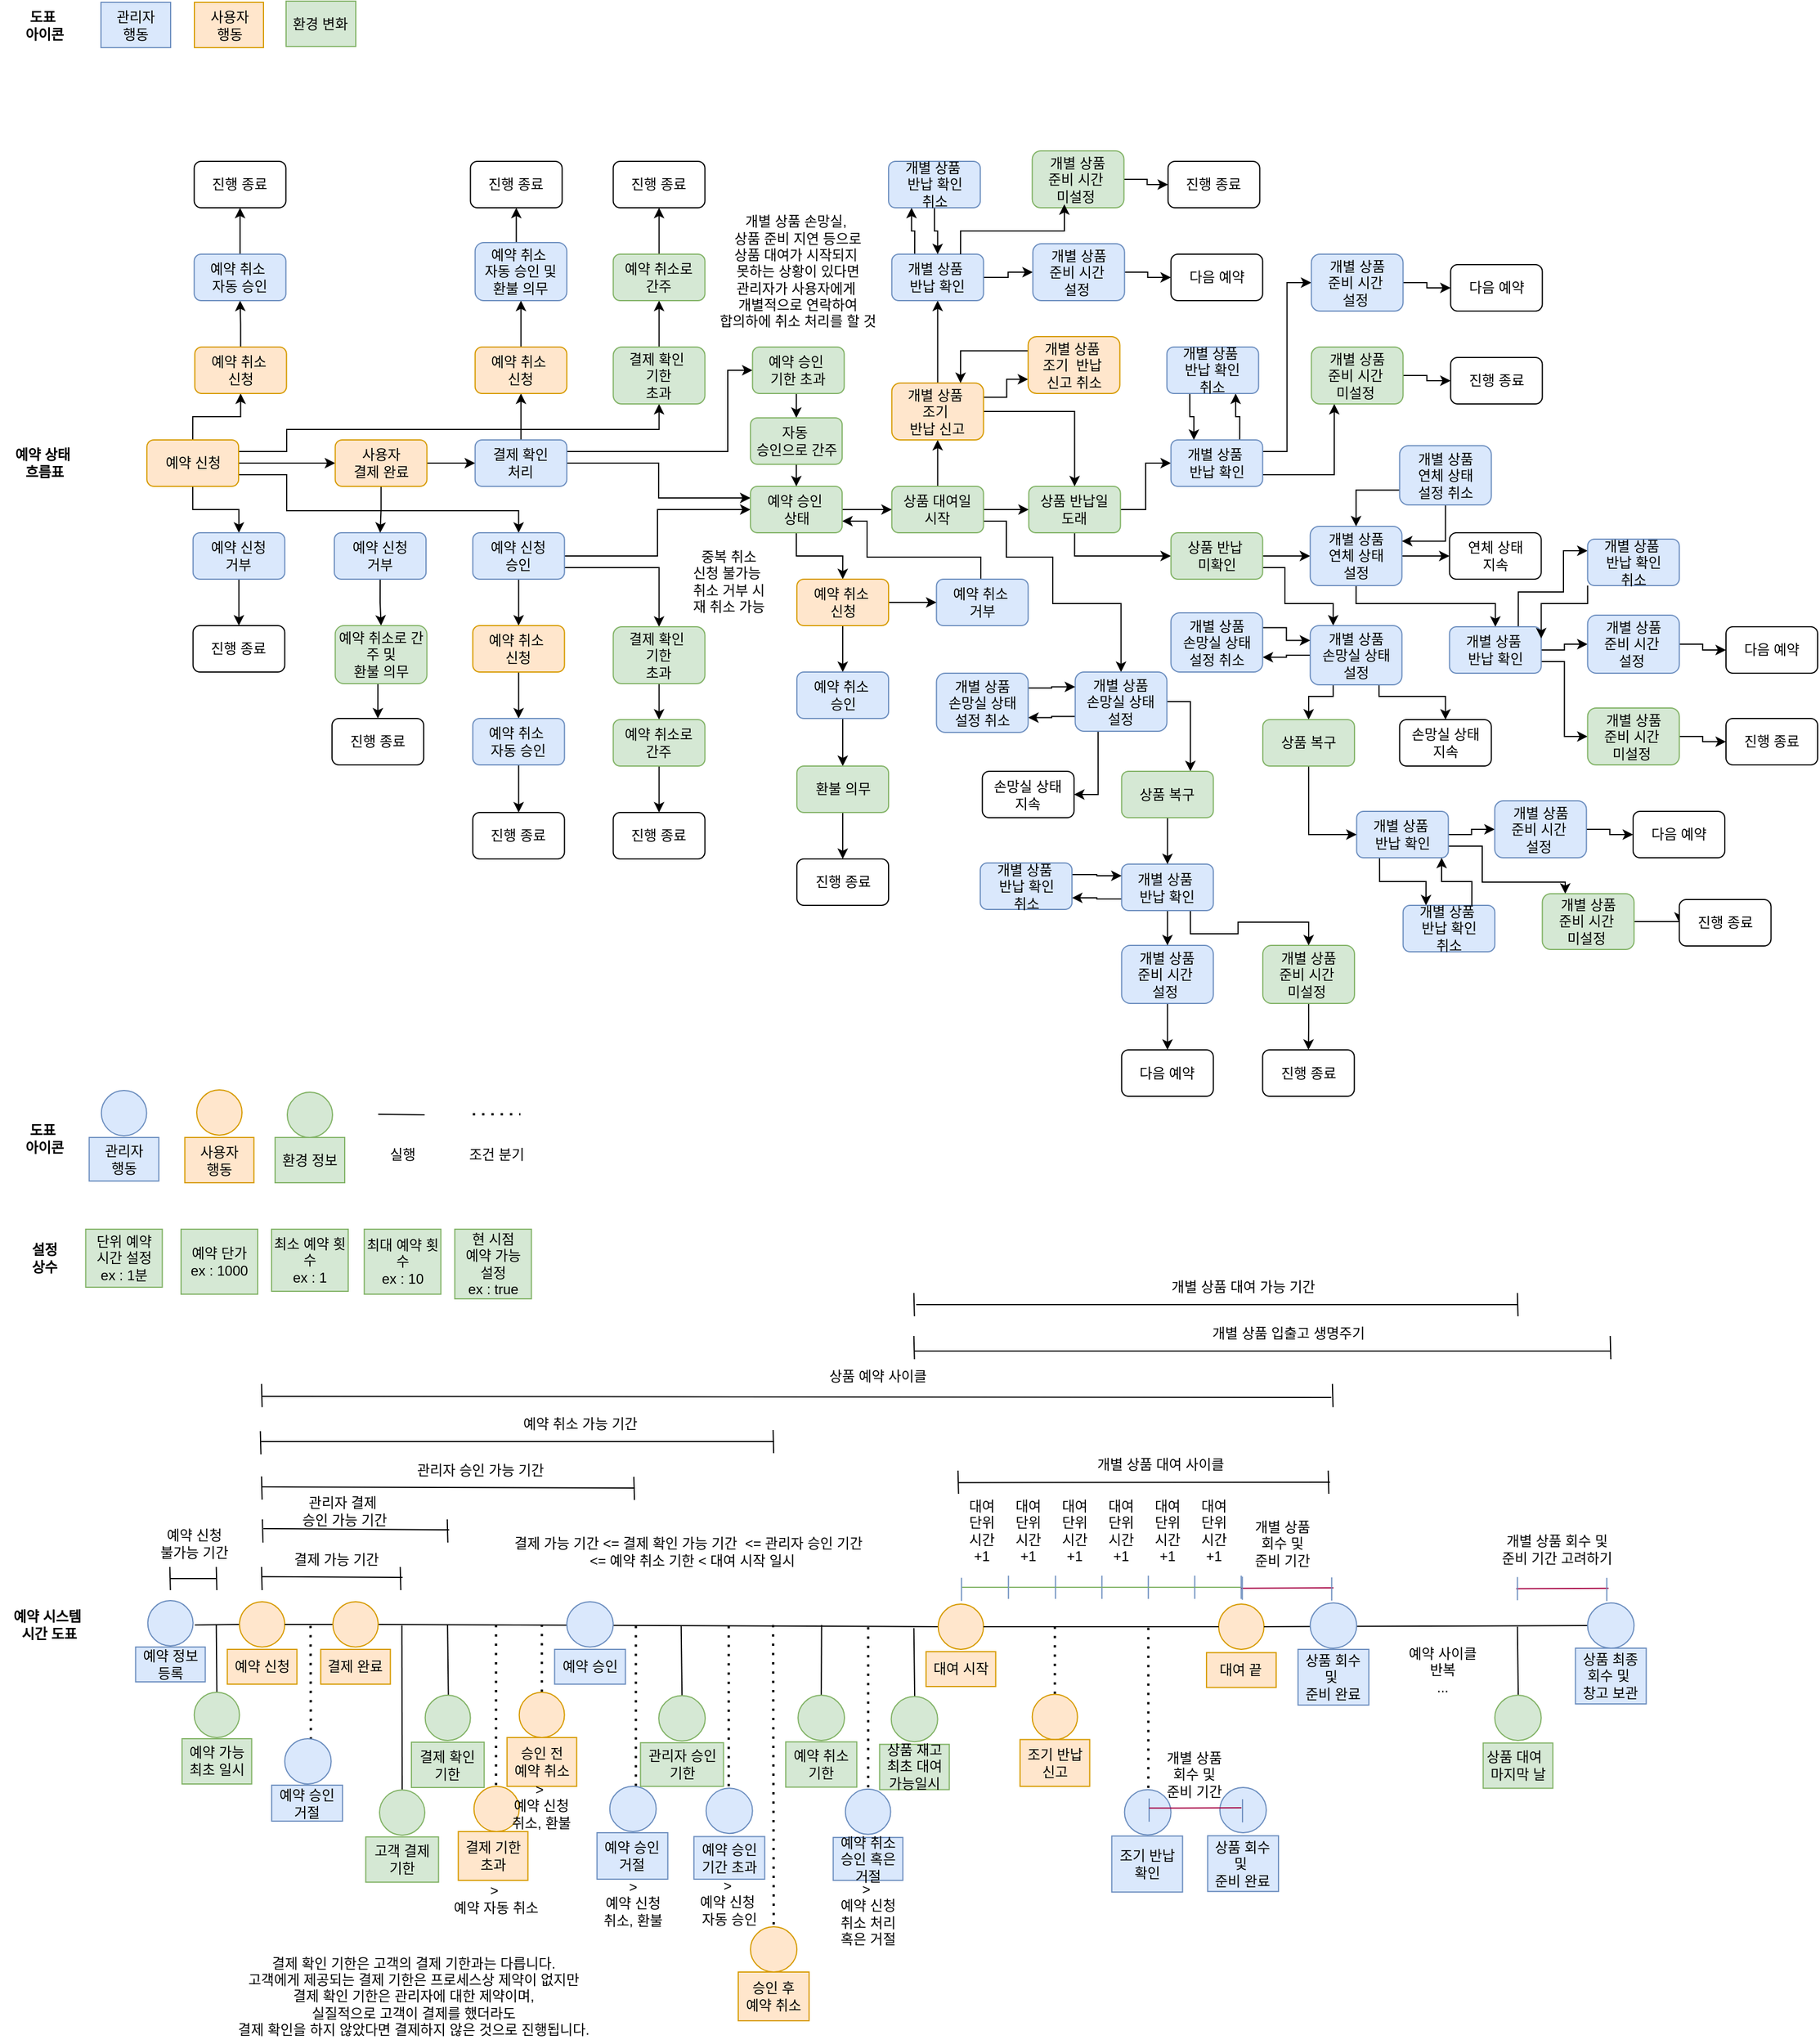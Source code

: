 <mxfile version="24.8.3">
  <diagram name="페이지-1" id="gPcE3TySeQDTiM629QRJ">
    <mxGraphModel dx="2261" dy="738" grid="1" gridSize="10" guides="1" tooltips="1" connect="1" arrows="1" fold="1" page="1" pageScale="1" pageWidth="827" pageHeight="1169" math="0" shadow="0">
      <root>
        <mxCell id="0" />
        <mxCell id="1" parent="0" />
        <mxCell id="xE-0E0xbso1i-USyUR9E-60" value="" style="endArrow=none;html=1;rounded=0;exitX=1;exitY=0.5;exitDx=0;exitDy=0;entryX=0;entryY=0.5;entryDx=0;entryDy=0;" parent="1" target="xE-0E0xbso1i-USyUR9E-59" edge="1">
          <mxGeometry width="50" height="50" relative="1" as="geometry">
            <mxPoint x="-639.18" y="1420" as="sourcePoint" />
            <mxPoint x="-240.18" y="1420" as="targetPoint" />
          </mxGeometry>
        </mxCell>
        <mxCell id="xE-0E0xbso1i-USyUR9E-59" value="" style="ellipse;whiteSpace=wrap;html=1;aspect=fixed;fillColor=#ffe6cc;strokeColor=#d79b00;" parent="1" vertex="1">
          <mxGeometry x="-600.68" y="1400" width="38.99" height="38.99" as="geometry" />
        </mxCell>
        <mxCell id="xE-0E0xbso1i-USyUR9E-61" value="&lt;div&gt;예약 신청&lt;/div&gt;" style="text;html=1;align=center;verticalAlign=middle;whiteSpace=wrap;rounded=0;fillColor=#ffe6cc;strokeColor=#d79b00;" parent="1" vertex="1">
          <mxGeometry x="-611.19" y="1440.99" width="60" height="30" as="geometry" />
        </mxCell>
        <mxCell id="xE-0E0xbso1i-USyUR9E-127" value="" style="endArrow=none;html=1;rounded=0;entryX=0;entryY=0.5;entryDx=0;entryDy=0;exitX=1;exitY=0.5;exitDx=0;exitDy=0;" parent="1" source="5PIh_hH5cSEIUdFjAiik-25" target="5PIh_hH5cSEIUdFjAiik-131" edge="1">
          <mxGeometry width="50" height="50" relative="1" as="geometry">
            <mxPoint x="-380.18" y="1418" as="sourcePoint" />
            <mxPoint x="119.82" y="1420" as="targetPoint" />
          </mxGeometry>
        </mxCell>
        <mxCell id="xE-0E0xbso1i-USyUR9E-169" value="" style="endArrow=none;html=1;rounded=0;entryX=0.5;entryY=0;entryDx=0;entryDy=0;" parent="1" edge="1">
          <mxGeometry width="50" height="50" relative="1" as="geometry">
            <mxPoint x="-421.43" y="1419.81" as="sourcePoint" />
            <mxPoint x="-420.685" y="1481.51" as="targetPoint" />
          </mxGeometry>
        </mxCell>
        <mxCell id="GTeaKRhfFTWHFanGibks-2" value="예약 시스템&amp;nbsp;&lt;div&gt;시간 도표&lt;/div&gt;" style="text;html=1;align=center;verticalAlign=middle;whiteSpace=wrap;rounded=0;fontStyle=1" parent="1" vertex="1">
          <mxGeometry x="-799.18" y="1404.5" width="69" height="30" as="geometry" />
        </mxCell>
        <mxCell id="5PIh_hH5cSEIUdFjAiik-4" value="관리자&lt;div&gt;행동&lt;/div&gt;" style="text;html=1;align=center;verticalAlign=middle;whiteSpace=wrap;rounded=0;fillColor=#dae8fc;strokeColor=#6c8ebf;" parent="1" vertex="1">
          <mxGeometry x="-720" y="22" width="60" height="39" as="geometry" />
        </mxCell>
        <mxCell id="5PIh_hH5cSEIUdFjAiik-6" value="사용자&lt;div&gt;행동&lt;/div&gt;" style="text;html=1;align=center;verticalAlign=middle;whiteSpace=wrap;rounded=0;fillColor=#ffe6cc;strokeColor=#d79b00;" parent="1" vertex="1">
          <mxGeometry x="-639.5" y="22" width="59.5" height="39" as="geometry" />
        </mxCell>
        <mxCell id="5PIh_hH5cSEIUdFjAiik-14" value="도표&amp;nbsp;&lt;div&gt;아이콘&lt;/div&gt;" style="text;html=1;align=center;verticalAlign=middle;whiteSpace=wrap;rounded=0;fontStyle=1" parent="1" vertex="1">
          <mxGeometry x="-788.5" y="26.5" width="39" height="30" as="geometry" />
        </mxCell>
        <mxCell id="5PIh_hH5cSEIUdFjAiik-26" value="" style="endArrow=none;html=1;rounded=0;exitX=1;exitY=0.5;exitDx=0;exitDy=0;entryX=0;entryY=0.5;entryDx=0;entryDy=0;" parent="1" source="xE-0E0xbso1i-USyUR9E-59" target="5PIh_hH5cSEIUdFjAiik-25" edge="1">
          <mxGeometry width="50" height="50" relative="1" as="geometry">
            <mxPoint x="-441.69" y="1418.99" as="sourcePoint" />
            <mxPoint x="-128.69" y="1417.99" as="targetPoint" />
          </mxGeometry>
        </mxCell>
        <mxCell id="5PIh_hH5cSEIUdFjAiik-25" value="" style="ellipse;whiteSpace=wrap;html=1;aspect=fixed;fillColor=#ffe6cc;strokeColor=#d79b00;" parent="1" vertex="1">
          <mxGeometry x="-520.18" y="1400" width="38.99" height="38.99" as="geometry" />
        </mxCell>
        <mxCell id="5PIh_hH5cSEIUdFjAiik-27" value="결제 완료" style="text;html=1;align=center;verticalAlign=middle;whiteSpace=wrap;rounded=0;fillColor=#ffe6cc;strokeColor=#d79b00;" parent="1" vertex="1">
          <mxGeometry x="-530.69" y="1441" width="60" height="30" as="geometry" />
        </mxCell>
        <mxCell id="5PIh_hH5cSEIUdFjAiik-28" value="" style="endArrow=none;html=1;rounded=0;exitX=0.5;exitY=0;exitDx=0;exitDy=0;" parent="1" source="5PIh_hH5cSEIUdFjAiik-56" edge="1">
          <mxGeometry width="50" height="50" relative="1" as="geometry">
            <mxPoint x="-620.175" y="1480.02" as="sourcePoint" />
            <mxPoint x="-620.67" y="1420.01" as="targetPoint" />
          </mxGeometry>
        </mxCell>
        <mxCell id="5PIh_hH5cSEIUdFjAiik-31" value="" style="ellipse;whiteSpace=wrap;html=1;aspect=fixed;fillColor=#d5e8d4;strokeColor=#82b366;" parent="1" vertex="1">
          <mxGeometry x="-440.69" y="1480.51" width="38.99" height="38.99" as="geometry" />
        </mxCell>
        <mxCell id="5PIh_hH5cSEIUdFjAiik-32" value="결제 확인&lt;div&gt;기한&lt;/div&gt;" style="text;html=1;align=center;verticalAlign=middle;whiteSpace=wrap;rounded=0;fillColor=#d5e8d4;strokeColor=#82b366;" parent="1" vertex="1">
          <mxGeometry x="-452.54" y="1521.01" width="62.69" height="39" as="geometry" />
        </mxCell>
        <mxCell id="5PIh_hH5cSEIUdFjAiik-35" value="예약 정보&lt;div&gt;등록&lt;/div&gt;" style="text;html=1;align=center;verticalAlign=middle;whiteSpace=wrap;rounded=0;fillColor=#dae8fc;strokeColor=#6c8ebf;" parent="1" vertex="1">
          <mxGeometry x="-690.18" y="1438.99" width="60" height="30" as="geometry" />
        </mxCell>
        <mxCell id="5PIh_hH5cSEIUdFjAiik-36" value="" style="ellipse;whiteSpace=wrap;html=1;aspect=fixed;fillColor=#dae8fc;strokeColor=#6c8ebf;" parent="1" vertex="1">
          <mxGeometry x="-679.67" y="1399" width="38.99" height="38.99" as="geometry" />
        </mxCell>
        <mxCell id="5PIh_hH5cSEIUdFjAiik-45" value="" style="endArrow=none;html=1;rounded=0;" parent="1" edge="1">
          <mxGeometry width="50" height="50" relative="1" as="geometry">
            <mxPoint x="-660.18" y="1390" as="sourcePoint" />
            <mxPoint x="-660.68" y="1370" as="targetPoint" />
          </mxGeometry>
        </mxCell>
        <mxCell id="5PIh_hH5cSEIUdFjAiik-46" value="" style="endArrow=none;html=1;rounded=0;" parent="1" edge="1">
          <mxGeometry width="50" height="50" relative="1" as="geometry">
            <mxPoint x="-620.18" y="1390" as="sourcePoint" />
            <mxPoint x="-620.68" y="1370" as="targetPoint" />
          </mxGeometry>
        </mxCell>
        <mxCell id="5PIh_hH5cSEIUdFjAiik-47" value="" style="endArrow=none;html=1;rounded=0;" parent="1" edge="1">
          <mxGeometry width="50" height="50" relative="1" as="geometry">
            <mxPoint x="-660.18" y="1380" as="sourcePoint" />
            <mxPoint x="-620.18" y="1380" as="targetPoint" />
          </mxGeometry>
        </mxCell>
        <mxCell id="5PIh_hH5cSEIUdFjAiik-48" value="예약 신청&lt;div&gt;불가능 기간&lt;/div&gt;" style="text;html=1;align=center;verticalAlign=middle;whiteSpace=wrap;rounded=0;" parent="1" vertex="1">
          <mxGeometry x="-675.18" y="1334.69" width="70.5" height="30" as="geometry" />
        </mxCell>
        <mxCell id="5PIh_hH5cSEIUdFjAiik-55" value="환경 변화" style="text;html=1;align=center;verticalAlign=middle;whiteSpace=wrap;rounded=0;fillColor=#d5e8d4;strokeColor=#82b366;" parent="1" vertex="1">
          <mxGeometry x="-560.51" y="21" width="60" height="39" as="geometry" />
        </mxCell>
        <mxCell id="5PIh_hH5cSEIUdFjAiik-56" value="" style="ellipse;whiteSpace=wrap;html=1;aspect=fixed;fillColor=#d5e8d4;strokeColor=#82b366;" parent="1" vertex="1">
          <mxGeometry x="-639.67" y="1477.99" width="38.99" height="38.99" as="geometry" />
        </mxCell>
        <mxCell id="5PIh_hH5cSEIUdFjAiik-57" value="예약 가능&lt;div&gt;최초 일시&lt;/div&gt;" style="text;html=1;align=center;verticalAlign=middle;whiteSpace=wrap;rounded=0;fillColor=#d5e8d4;strokeColor=#82b366;" parent="1" vertex="1">
          <mxGeometry x="-650.18" y="1517.99" width="60" height="39" as="geometry" />
        </mxCell>
        <mxCell id="5PIh_hH5cSEIUdFjAiik-58" value="" style="endArrow=none;html=1;rounded=0;" parent="1" edge="1">
          <mxGeometry width="50" height="50" relative="1" as="geometry">
            <mxPoint x="-581.19" y="1390" as="sourcePoint" />
            <mxPoint x="-581.69" y="1370" as="targetPoint" />
          </mxGeometry>
        </mxCell>
        <mxCell id="5PIh_hH5cSEIUdFjAiik-59" value="" style="endArrow=none;html=1;rounded=0;" parent="1" edge="1">
          <mxGeometry width="50" height="50" relative="1" as="geometry">
            <mxPoint x="-461.69" y="1390" as="sourcePoint" />
            <mxPoint x="-462.19" y="1370" as="targetPoint" />
          </mxGeometry>
        </mxCell>
        <mxCell id="5PIh_hH5cSEIUdFjAiik-60" value="" style="endArrow=none;html=1;rounded=0;" parent="1" edge="1">
          <mxGeometry width="50" height="50" relative="1" as="geometry">
            <mxPoint x="-581.69" y="1378.32" as="sourcePoint" />
            <mxPoint x="-460.18" y="1379" as="targetPoint" />
          </mxGeometry>
        </mxCell>
        <mxCell id="5PIh_hH5cSEIUdFjAiik-61" value="결제 가능 기간" style="text;html=1;align=center;verticalAlign=middle;whiteSpace=wrap;rounded=0;" parent="1" vertex="1">
          <mxGeometry x="-561.69" y="1348.69" width="90" height="30" as="geometry" />
        </mxCell>
        <mxCell id="5PIh_hH5cSEIUdFjAiik-62" value="" style="endArrow=none;dashed=1;html=1;dashPattern=1 3;strokeWidth=2;rounded=0;" parent="1" edge="1">
          <mxGeometry width="50" height="50" relative="1" as="geometry">
            <mxPoint x="-379.67" y="1420.01" as="sourcePoint" />
            <mxPoint x="-379.67" y="1560.01" as="targetPoint" />
          </mxGeometry>
        </mxCell>
        <mxCell id="5PIh_hH5cSEIUdFjAiik-63" value="" style="ellipse;whiteSpace=wrap;html=1;aspect=fixed;fillColor=#ffe6cc;strokeColor=#d79b00;" parent="1" vertex="1">
          <mxGeometry x="-398.67" y="1559.02" width="38.99" height="38.99" as="geometry" />
        </mxCell>
        <mxCell id="5PIh_hH5cSEIUdFjAiik-64" value="결제 기한&lt;div&gt;초과&lt;/div&gt;" style="text;html=1;align=center;verticalAlign=middle;whiteSpace=wrap;rounded=0;fillColor=#ffe6cc;strokeColor=#d79b00;" parent="1" vertex="1">
          <mxGeometry x="-412.18" y="1598.01" width="60" height="42" as="geometry" />
        </mxCell>
        <mxCell id="5PIh_hH5cSEIUdFjAiik-65" value="&amp;gt;&amp;nbsp;&lt;div&gt;예약 자동 취소&lt;/div&gt;" style="text;html=1;align=center;verticalAlign=middle;whiteSpace=wrap;rounded=0;" parent="1" vertex="1">
          <mxGeometry x="-419.68" y="1641.6" width="81" height="28.48" as="geometry" />
        </mxCell>
        <mxCell id="5PIh_hH5cSEIUdFjAiik-74" value="" style="endArrow=none;html=1;rounded=0;entryX=0.5;entryY=0;entryDx=0;entryDy=0;" parent="1" edge="1">
          <mxGeometry width="50" height="50" relative="1" as="geometry">
            <mxPoint x="-220.16" y="1420.23" as="sourcePoint" />
            <mxPoint x="-219.415" y="1481.93" as="targetPoint" />
          </mxGeometry>
        </mxCell>
        <mxCell id="5PIh_hH5cSEIUdFjAiik-75" value="" style="ellipse;whiteSpace=wrap;html=1;aspect=fixed;fillColor=#d5e8d4;strokeColor=#82b366;" parent="1" vertex="1">
          <mxGeometry x="-239.42" y="1480.93" width="39.99" height="38.99" as="geometry" />
        </mxCell>
        <mxCell id="5PIh_hH5cSEIUdFjAiik-76" value="관리자 승인&lt;div&gt;기한&lt;/div&gt;" style="text;html=1;align=center;verticalAlign=middle;whiteSpace=wrap;rounded=0;fillColor=#d5e8d4;strokeColor=#82b366;" parent="1" vertex="1">
          <mxGeometry x="-255.18" y="1521.43" width="71.51" height="37.57" as="geometry" />
        </mxCell>
        <mxCell id="5PIh_hH5cSEIUdFjAiik-78" value="예약 승인" style="text;html=1;align=center;verticalAlign=middle;whiteSpace=wrap;rounded=0;fillColor=#dae8fc;strokeColor=#6c8ebf;" parent="1" vertex="1">
          <mxGeometry x="-329.18" y="1440.99" width="61" height="30" as="geometry" />
        </mxCell>
        <mxCell id="5PIh_hH5cSEIUdFjAiik-79" value="" style="ellipse;whiteSpace=wrap;html=1;aspect=fixed;fillColor=#dae8fc;strokeColor=#6c8ebf;" parent="1" vertex="1">
          <mxGeometry x="-318.68" y="1400" width="39.99" height="38.99" as="geometry" />
        </mxCell>
        <mxCell id="5PIh_hH5cSEIUdFjAiik-80" value="" style="endArrow=none;html=1;rounded=0;" parent="1" edge="1">
          <mxGeometry width="50" height="50" relative="1" as="geometry">
            <mxPoint x="-580.93" y="1301" as="sourcePoint" />
            <mxPoint x="-260.18" y="1302" as="targetPoint" />
          </mxGeometry>
        </mxCell>
        <mxCell id="5PIh_hH5cSEIUdFjAiik-81" value="" style="endArrow=none;html=1;rounded=0;" parent="1" edge="1">
          <mxGeometry width="50" height="50" relative="1" as="geometry">
            <mxPoint x="-581.19" y="1312" as="sourcePoint" />
            <mxPoint x="-581.69" y="1292" as="targetPoint" />
          </mxGeometry>
        </mxCell>
        <mxCell id="5PIh_hH5cSEIUdFjAiik-82" value="" style="endArrow=none;html=1;rounded=0;" parent="1" edge="1">
          <mxGeometry width="50" height="50" relative="1" as="geometry">
            <mxPoint x="-260.42" y="1312.32" as="sourcePoint" />
            <mxPoint x="-260.92" y="1292.32" as="targetPoint" />
          </mxGeometry>
        </mxCell>
        <mxCell id="5PIh_hH5cSEIUdFjAiik-83" value="관리자 승인 가능 기간" style="text;html=1;align=center;verticalAlign=middle;whiteSpace=wrap;rounded=0;" parent="1" vertex="1">
          <mxGeometry x="-453.18" y="1272" width="119.51" height="30" as="geometry" />
        </mxCell>
        <mxCell id="5PIh_hH5cSEIUdFjAiik-84" value="" style="endArrow=none;dashed=1;html=1;dashPattern=1 3;strokeWidth=2;rounded=0;" parent="1" edge="1">
          <mxGeometry width="50" height="50" relative="1" as="geometry">
            <mxPoint x="-179.18" y="1420.88" as="sourcePoint" />
            <mxPoint x="-179.18" y="1560.88" as="targetPoint" />
          </mxGeometry>
        </mxCell>
        <mxCell id="5PIh_hH5cSEIUdFjAiik-85" value="예약 승인&lt;div&gt;기간 초과&lt;/div&gt;" style="text;html=1;align=center;verticalAlign=middle;whiteSpace=wrap;rounded=0;fillColor=#dae8fc;strokeColor=#6c8ebf;" parent="1" vertex="1">
          <mxGeometry x="-209.18" y="1602.29" width="61" height="36.71" as="geometry" />
        </mxCell>
        <mxCell id="5PIh_hH5cSEIUdFjAiik-86" value="" style="ellipse;whiteSpace=wrap;html=1;aspect=fixed;fillColor=#dae8fc;strokeColor=#6c8ebf;" parent="1" vertex="1">
          <mxGeometry x="-198.67" y="1560.6" width="39.99" height="38.99" as="geometry" />
        </mxCell>
        <mxCell id="5PIh_hH5cSEIUdFjAiik-87" value="&amp;gt;&amp;nbsp;&lt;div&gt;예약 신청&amp;nbsp;&lt;/div&gt;&lt;div&gt;자동&amp;nbsp;&lt;span style=&quot;background-color: initial;&quot;&gt;승인&lt;/span&gt;&lt;/div&gt;" style="text;html=1;align=center;verticalAlign=middle;whiteSpace=wrap;rounded=0;" parent="1" vertex="1">
          <mxGeometry x="-223.18" y="1639" width="89" height="39" as="geometry" />
        </mxCell>
        <mxCell id="5PIh_hH5cSEIUdFjAiik-88" value="" style="endArrow=none;dashed=1;html=1;dashPattern=1 3;strokeWidth=2;rounded=0;" parent="1" edge="1">
          <mxGeometry width="50" height="50" relative="1" as="geometry">
            <mxPoint x="-259.18" y="1420.69" as="sourcePoint" />
            <mxPoint x="-259.18" y="1560.69" as="targetPoint" />
          </mxGeometry>
        </mxCell>
        <mxCell id="5PIh_hH5cSEIUdFjAiik-89" value="" style="ellipse;whiteSpace=wrap;html=1;aspect=fixed;fillColor=#dae8fc;strokeColor=#6c8ebf;" parent="1" vertex="1">
          <mxGeometry x="-281.66" y="1559" width="39.99" height="38.99" as="geometry" />
        </mxCell>
        <mxCell id="5PIh_hH5cSEIUdFjAiik-90" value="예약 승인&lt;div&gt;거절&lt;/div&gt;" style="text;html=1;align=center;verticalAlign=middle;whiteSpace=wrap;rounded=0;fillColor=#dae8fc;strokeColor=#6c8ebf;" parent="1" vertex="1">
          <mxGeometry x="-292.67" y="1598.98" width="61" height="40.02" as="geometry" />
        </mxCell>
        <mxCell id="5PIh_hH5cSEIUdFjAiik-91" value="&amp;gt;&lt;div&gt;예약 신청&lt;/div&gt;&lt;div&gt;취소,&amp;nbsp;&lt;span style=&quot;background-color: initial;&quot;&gt;환불&lt;/span&gt;&lt;/div&gt;" style="text;html=1;align=center;verticalAlign=middle;whiteSpace=wrap;rounded=0;" parent="1" vertex="1">
          <mxGeometry x="-292.17" y="1640.01" width="61" height="39" as="geometry" />
        </mxCell>
        <mxCell id="5PIh_hH5cSEIUdFjAiik-95" value="" style="endArrow=none;html=1;rounded=0;entryX=0.5;entryY=0;entryDx=0;entryDy=0;" parent="1" target="5PIh_hH5cSEIUdFjAiik-96" edge="1">
          <mxGeometry width="50" height="50" relative="1" as="geometry">
            <mxPoint x="-99.18" y="1419.94" as="sourcePoint" />
            <mxPoint x="-98.435" y="1481.64" as="targetPoint" />
          </mxGeometry>
        </mxCell>
        <mxCell id="5PIh_hH5cSEIUdFjAiik-96" value="" style="ellipse;whiteSpace=wrap;html=1;aspect=fixed;fillColor=#d5e8d4;strokeColor=#82b366;" parent="1" vertex="1">
          <mxGeometry x="-119.44" y="1480.51" width="39.99" height="38.99" as="geometry" />
        </mxCell>
        <mxCell id="5PIh_hH5cSEIUdFjAiik-97" value="예약&amp;nbsp;&lt;span style=&quot;background-color: initial;&quot;&gt;취소&lt;/span&gt;&lt;div&gt;기한&lt;/div&gt;" style="text;html=1;align=center;verticalAlign=middle;whiteSpace=wrap;rounded=0;fillColor=#d5e8d4;strokeColor=#82b366;" parent="1" vertex="1">
          <mxGeometry x="-130.08" y="1520.71" width="61.26" height="39" as="geometry" />
        </mxCell>
        <mxCell id="5PIh_hH5cSEIUdFjAiik-98" value="" style="endArrow=none;dashed=1;html=1;dashPattern=1 3;strokeWidth=2;rounded=0;entryX=0.5;entryY=0;entryDx=0;entryDy=0;" parent="1" target="5PIh_hH5cSEIUdFjAiik-99" edge="1">
          <mxGeometry width="50" height="50" relative="1" as="geometry">
            <mxPoint x="-140.94" y="1420" as="sourcePoint" />
            <mxPoint x="-140.94" y="1459" as="targetPoint" />
          </mxGeometry>
        </mxCell>
        <mxCell id="5PIh_hH5cSEIUdFjAiik-99" value="" style="ellipse;whiteSpace=wrap;html=1;aspect=fixed;fillColor=#ffe6cc;strokeColor=#d79b00;" parent="1" vertex="1">
          <mxGeometry x="-160.43" y="1680.01" width="39.99" height="38.99" as="geometry" />
        </mxCell>
        <mxCell id="5PIh_hH5cSEIUdFjAiik-100" value="&lt;div&gt;승인 후&lt;/div&gt;예약 취소" style="text;html=1;align=center;verticalAlign=middle;whiteSpace=wrap;rounded=0;fillColor=#ffe6cc;strokeColor=#d79b00;" parent="1" vertex="1">
          <mxGeometry x="-170.94" y="1719" width="61" height="42" as="geometry" />
        </mxCell>
        <mxCell id="5PIh_hH5cSEIUdFjAiik-101" value="" style="endArrow=none;dashed=1;html=1;dashPattern=1 3;strokeWidth=2;rounded=0;" parent="1" edge="1">
          <mxGeometry width="50" height="50" relative="1" as="geometry">
            <mxPoint x="-340.18" y="1419.6" as="sourcePoint" />
            <mxPoint x="-340.18" y="1480" as="targetPoint" />
          </mxGeometry>
        </mxCell>
        <mxCell id="5PIh_hH5cSEIUdFjAiik-102" value="" style="ellipse;whiteSpace=wrap;html=1;aspect=fixed;fillColor=#ffe6cc;strokeColor=#d79b00;" parent="1" vertex="1">
          <mxGeometry x="-359.67" y="1477.99" width="38.99" height="38.99" as="geometry" />
        </mxCell>
        <mxCell id="5PIh_hH5cSEIUdFjAiik-103" value="승인 전&lt;div&gt;예약 취소&lt;/div&gt;" style="text;html=1;align=center;verticalAlign=middle;whiteSpace=wrap;rounded=0;fillColor=#ffe6cc;strokeColor=#d79b00;" parent="1" vertex="1">
          <mxGeometry x="-370.18" y="1516.98" width="60" height="42" as="geometry" />
        </mxCell>
        <mxCell id="5PIh_hH5cSEIUdFjAiik-104" value="&amp;gt;&amp;nbsp;&lt;div&gt;예약 신청&lt;/div&gt;&lt;div&gt;취소,&amp;nbsp;&lt;span style=&quot;background-color: initial;&quot;&gt;환불&lt;/span&gt;&lt;/div&gt;" style="text;html=1;align=center;verticalAlign=middle;whiteSpace=wrap;rounded=0;" parent="1" vertex="1">
          <mxGeometry x="-380.68" y="1556.99" width="81" height="39" as="geometry" />
        </mxCell>
        <mxCell id="5PIh_hH5cSEIUdFjAiik-111" value="" style="endArrow=none;dashed=1;html=1;dashPattern=1 3;strokeWidth=2;rounded=0;" parent="1" edge="1">
          <mxGeometry width="50" height="50" relative="1" as="geometry">
            <mxPoint x="-59.03" y="1421.83" as="sourcePoint" />
            <mxPoint x="-59.03" y="1561.83" as="targetPoint" />
          </mxGeometry>
        </mxCell>
        <mxCell id="5PIh_hH5cSEIUdFjAiik-112" value="예약 취소 승인 혹은 거절" style="text;html=1;align=center;verticalAlign=middle;whiteSpace=wrap;rounded=0;fillColor=#dae8fc;strokeColor=#6c8ebf;" parent="1" vertex="1">
          <mxGeometry x="-89.18" y="1603.06" width="60" height="36.94" as="geometry" />
        </mxCell>
        <mxCell id="5PIh_hH5cSEIUdFjAiik-113" value="" style="ellipse;whiteSpace=wrap;html=1;aspect=fixed;fillColor=#dae8fc;strokeColor=#6c8ebf;" parent="1" vertex="1">
          <mxGeometry x="-78.67" y="1561.37" width="38.99" height="38.99" as="geometry" />
        </mxCell>
        <mxCell id="5PIh_hH5cSEIUdFjAiik-114" value="&amp;gt;&amp;nbsp;&lt;div&gt;예약 신청&lt;/div&gt;&lt;div&gt;취소 처리 혹은 거절&lt;/div&gt;" style="text;html=1;align=center;verticalAlign=middle;whiteSpace=wrap;rounded=0;" parent="1" vertex="1">
          <mxGeometry x="-89.18" y="1649.51" width="60" height="39" as="geometry" />
        </mxCell>
        <mxCell id="5PIh_hH5cSEIUdFjAiik-119" value="" style="endArrow=none;html=1;rounded=0;" parent="1" edge="1">
          <mxGeometry width="50" height="50" relative="1" as="geometry">
            <mxPoint x="-581.93" y="1262" as="sourcePoint" />
            <mxPoint x="-140.18" y="1262" as="targetPoint" />
          </mxGeometry>
        </mxCell>
        <mxCell id="5PIh_hH5cSEIUdFjAiik-120" value="" style="endArrow=none;html=1;rounded=0;" parent="1" edge="1">
          <mxGeometry width="50" height="50" relative="1" as="geometry">
            <mxPoint x="-582.19" y="1273" as="sourcePoint" />
            <mxPoint x="-582.69" y="1253" as="targetPoint" />
          </mxGeometry>
        </mxCell>
        <mxCell id="5PIh_hH5cSEIUdFjAiik-121" value="" style="endArrow=none;html=1;rounded=0;" parent="1" edge="1">
          <mxGeometry width="50" height="50" relative="1" as="geometry">
            <mxPoint x="-140.45" y="1272" as="sourcePoint" />
            <mxPoint x="-140.95" y="1252" as="targetPoint" />
          </mxGeometry>
        </mxCell>
        <mxCell id="5PIh_hH5cSEIUdFjAiik-122" value="예약 취소 가능 기간" style="text;html=1;align=center;verticalAlign=middle;whiteSpace=wrap;rounded=0;" parent="1" vertex="1">
          <mxGeometry x="-361.68" y="1232.32" width="110.02" height="30" as="geometry" />
        </mxCell>
        <mxCell id="5PIh_hH5cSEIUdFjAiik-128" value="" style="endArrow=none;html=1;rounded=0;entryX=0.5;entryY=0;entryDx=0;entryDy=0;" parent="1" edge="1">
          <mxGeometry width="50" height="50" relative="1" as="geometry">
            <mxPoint x="-19.66" y="1422.65" as="sourcePoint" />
            <mxPoint x="-18.915" y="1484.35" as="targetPoint" />
          </mxGeometry>
        </mxCell>
        <mxCell id="5PIh_hH5cSEIUdFjAiik-129" value="" style="ellipse;whiteSpace=wrap;html=1;aspect=fixed;fillColor=#d5e8d4;strokeColor=#82b366;" parent="1" vertex="1">
          <mxGeometry x="-39.16" y="1481.64" width="39.99" height="38.99" as="geometry" />
        </mxCell>
        <mxCell id="5PIh_hH5cSEIUdFjAiik-130" value="상품 재고 최초 대여 가능일시" style="text;html=1;align=center;verticalAlign=middle;whiteSpace=wrap;rounded=0;fillColor=#d5e8d4;strokeColor=#82b366;" parent="1" vertex="1">
          <mxGeometry x="-49.18" y="1522.83" width="60.02" height="39" as="geometry" />
        </mxCell>
        <mxCell id="5PIh_hH5cSEIUdFjAiik-131" value="" style="ellipse;whiteSpace=wrap;html=1;aspect=fixed;fillColor=#ffe6cc;strokeColor=#d79b00;" parent="1" vertex="1">
          <mxGeometry x="1.33" y="1402" width="38.99" height="38.99" as="geometry" />
        </mxCell>
        <mxCell id="5PIh_hH5cSEIUdFjAiik-132" value="대여 시작" style="text;html=1;align=center;verticalAlign=middle;whiteSpace=wrap;rounded=0;fillColor=#ffe6cc;strokeColor=#d79b00;" parent="1" vertex="1">
          <mxGeometry x="-9.18" y="1443" width="60" height="30" as="geometry" />
        </mxCell>
        <mxCell id="5PIh_hH5cSEIUdFjAiik-133" value="" style="endArrow=none;html=1;rounded=0;fillColor=#d5e8d4;strokeColor=#82b366;" parent="1" edge="1">
          <mxGeometry width="50" height="50" relative="1" as="geometry">
            <mxPoint x="21.82" y="1387.5" as="sourcePoint" />
            <mxPoint x="61.82" y="1387.5" as="targetPoint" />
          </mxGeometry>
        </mxCell>
        <mxCell id="5PIh_hH5cSEIUdFjAiik-134" value="" style="endArrow=none;html=1;rounded=0;fillColor=#dae8fc;strokeColor=#6c8ebf;" parent="1" edge="1">
          <mxGeometry width="50" height="50" relative="1" as="geometry">
            <mxPoint x="61.82" y="1397.5" as="sourcePoint" />
            <mxPoint x="61.82" y="1377.5" as="targetPoint" />
          </mxGeometry>
        </mxCell>
        <mxCell id="5PIh_hH5cSEIUdFjAiik-136" value="" style="endArrow=none;html=1;rounded=0;fillColor=#d5e8d4;strokeColor=#82b366;" parent="1" edge="1">
          <mxGeometry width="50" height="50" relative="1" as="geometry">
            <mxPoint x="62.32" y="1387.5" as="sourcePoint" />
            <mxPoint x="102.32" y="1387.5" as="targetPoint" />
          </mxGeometry>
        </mxCell>
        <mxCell id="5PIh_hH5cSEIUdFjAiik-137" value="" style="endArrow=none;html=1;rounded=0;fillColor=#dae8fc;strokeColor=#6c8ebf;" parent="1" edge="1">
          <mxGeometry width="50" height="50" relative="1" as="geometry">
            <mxPoint x="102.32" y="1397.5" as="sourcePoint" />
            <mxPoint x="102.32" y="1377.5" as="targetPoint" />
          </mxGeometry>
        </mxCell>
        <mxCell id="5PIh_hH5cSEIUdFjAiik-139" value="" style="endArrow=none;html=1;rounded=0;fillColor=#dae8fc;strokeColor=#6c8ebf;" parent="1" edge="1">
          <mxGeometry width="50" height="50" relative="1" as="geometry">
            <mxPoint x="21.33" y="1399.31" as="sourcePoint" />
            <mxPoint x="21.33" y="1379.31" as="targetPoint" />
          </mxGeometry>
        </mxCell>
        <mxCell id="5PIh_hH5cSEIUdFjAiik-140" value="&lt;div&gt;대여&lt;/div&gt;단위&lt;div&gt;시간&lt;/div&gt;&lt;div&gt;+1&lt;/div&gt;" style="text;html=1;align=center;verticalAlign=middle;whiteSpace=wrap;rounded=0;" parent="1" vertex="1">
          <mxGeometry x="9.3" y="1310.01" width="60" height="57.99" as="geometry" />
        </mxCell>
        <mxCell id="5PIh_hH5cSEIUdFjAiik-142" value="" style="endArrow=none;html=1;rounded=0;fillColor=#d5e8d4;strokeColor=#82b366;" parent="1" edge="1">
          <mxGeometry width="50" height="50" relative="1" as="geometry">
            <mxPoint x="102.32" y="1387.5" as="sourcePoint" />
            <mxPoint x="142.32" y="1387.5" as="targetPoint" />
          </mxGeometry>
        </mxCell>
        <mxCell id="5PIh_hH5cSEIUdFjAiik-143" value="" style="endArrow=none;html=1;rounded=0;fillColor=#dae8fc;strokeColor=#6c8ebf;" parent="1" edge="1">
          <mxGeometry width="50" height="50" relative="1" as="geometry">
            <mxPoint x="142.32" y="1397.5" as="sourcePoint" />
            <mxPoint x="142.32" y="1377.5" as="targetPoint" />
          </mxGeometry>
        </mxCell>
        <mxCell id="5PIh_hH5cSEIUdFjAiik-145" value="&lt;div&gt;대여&lt;/div&gt;단위&lt;div&gt;시간&lt;/div&gt;&lt;div&gt;+1&lt;/div&gt;" style="text;html=1;align=center;verticalAlign=middle;whiteSpace=wrap;rounded=0;" parent="1" vertex="1">
          <mxGeometry x="48.82" y="1310.01" width="60" height="57.99" as="geometry" />
        </mxCell>
        <mxCell id="5PIh_hH5cSEIUdFjAiik-146" value="&lt;div&gt;대여&lt;/div&gt;단위&lt;div&gt;시간&lt;/div&gt;&lt;div&gt;+1&lt;/div&gt;" style="text;html=1;align=center;verticalAlign=middle;whiteSpace=wrap;rounded=0;" parent="1" vertex="1">
          <mxGeometry x="88.82" y="1310.01" width="60" height="57.99" as="geometry" />
        </mxCell>
        <mxCell id="5PIh_hH5cSEIUdFjAiik-147" value="" style="endArrow=none;html=1;rounded=0;fillColor=#d5e8d4;strokeColor=#82b366;" parent="1" edge="1">
          <mxGeometry width="50" height="50" relative="1" as="geometry">
            <mxPoint x="142.32" y="1387.5" as="sourcePoint" />
            <mxPoint x="182.32" y="1387.5" as="targetPoint" />
          </mxGeometry>
        </mxCell>
        <mxCell id="5PIh_hH5cSEIUdFjAiik-148" value="" style="endArrow=none;html=1;rounded=0;fillColor=#dae8fc;strokeColor=#6c8ebf;" parent="1" edge="1">
          <mxGeometry width="50" height="50" relative="1" as="geometry">
            <mxPoint x="182.32" y="1397.5" as="sourcePoint" />
            <mxPoint x="182.32" y="1377.5" as="targetPoint" />
          </mxGeometry>
        </mxCell>
        <mxCell id="5PIh_hH5cSEIUdFjAiik-149" value="&lt;div&gt;대여&lt;/div&gt;단위&lt;div&gt;시간&lt;/div&gt;&lt;div&gt;+1&lt;/div&gt;" style="text;html=1;align=center;verticalAlign=middle;whiteSpace=wrap;rounded=0;" parent="1" vertex="1">
          <mxGeometry x="128.82" y="1310.01" width="60" height="57.99" as="geometry" />
        </mxCell>
        <mxCell id="5PIh_hH5cSEIUdFjAiik-150" value="" style="endArrow=none;html=1;rounded=0;fillColor=#d5e8d4;strokeColor=#82b366;" parent="1" edge="1">
          <mxGeometry width="50" height="50" relative="1" as="geometry">
            <mxPoint x="182.32" y="1387.5" as="sourcePoint" />
            <mxPoint x="222.32" y="1387.5" as="targetPoint" />
          </mxGeometry>
        </mxCell>
        <mxCell id="5PIh_hH5cSEIUdFjAiik-151" value="" style="endArrow=none;html=1;rounded=0;fillColor=#dae8fc;strokeColor=#6c8ebf;" parent="1" edge="1">
          <mxGeometry width="50" height="50" relative="1" as="geometry">
            <mxPoint x="222.32" y="1397.5" as="sourcePoint" />
            <mxPoint x="222.32" y="1377.5" as="targetPoint" />
          </mxGeometry>
        </mxCell>
        <mxCell id="5PIh_hH5cSEIUdFjAiik-152" value="&lt;div&gt;대여&lt;/div&gt;단위&lt;div&gt;시간&lt;/div&gt;&lt;div&gt;+1&lt;/div&gt;" style="text;html=1;align=center;verticalAlign=middle;whiteSpace=wrap;rounded=0;" parent="1" vertex="1">
          <mxGeometry x="168.82" y="1310.01" width="60" height="57.99" as="geometry" />
        </mxCell>
        <mxCell id="5PIh_hH5cSEIUdFjAiik-154" value="" style="ellipse;whiteSpace=wrap;html=1;aspect=fixed;fillColor=#ffe6cc;strokeColor=#d79b00;" parent="1" vertex="1">
          <mxGeometry x="242.96" y="1402" width="38.99" height="38.99" as="geometry" />
        </mxCell>
        <mxCell id="5PIh_hH5cSEIUdFjAiik-155" value="대여 끝" style="text;html=1;align=center;verticalAlign=middle;whiteSpace=wrap;rounded=0;fillColor=#ffe6cc;strokeColor=#d79b00;" parent="1" vertex="1">
          <mxGeometry x="232.45" y="1443.82" width="60" height="30" as="geometry" />
        </mxCell>
        <mxCell id="5PIh_hH5cSEIUdFjAiik-158" value="" style="endArrow=none;html=1;rounded=0;fillColor=#d5e8d4;strokeColor=#82b366;" parent="1" edge="1">
          <mxGeometry width="50" height="50" relative="1" as="geometry">
            <mxPoint x="222.32" y="1387.5" as="sourcePoint" />
            <mxPoint x="262.32" y="1387.5" as="targetPoint" />
          </mxGeometry>
        </mxCell>
        <mxCell id="5PIh_hH5cSEIUdFjAiik-159" value="" style="endArrow=none;html=1;rounded=0;fillColor=#dae8fc;strokeColor=#6c8ebf;" parent="1" edge="1">
          <mxGeometry width="50" height="50" relative="1" as="geometry">
            <mxPoint x="262.32" y="1397.5" as="sourcePoint" />
            <mxPoint x="262.32" y="1377.5" as="targetPoint" />
          </mxGeometry>
        </mxCell>
        <mxCell id="5PIh_hH5cSEIUdFjAiik-160" value="&lt;div&gt;대여&lt;/div&gt;단위&lt;div&gt;시간&lt;/div&gt;&lt;div&gt;+1&lt;/div&gt;" style="text;html=1;align=center;verticalAlign=middle;whiteSpace=wrap;rounded=0;" parent="1" vertex="1">
          <mxGeometry x="208.82" y="1310.01" width="60" height="57.99" as="geometry" />
        </mxCell>
        <mxCell id="5PIh_hH5cSEIUdFjAiik-162" value="" style="endArrow=none;html=1;rounded=0;exitX=1;exitY=0.5;exitDx=0;exitDy=0;entryX=0;entryY=0.5;entryDx=0;entryDy=0;" parent="1" source="5PIh_hH5cSEIUdFjAiik-131" target="5PIh_hH5cSEIUdFjAiik-154" edge="1">
          <mxGeometry width="50" height="50" relative="1" as="geometry">
            <mxPoint x="241.82" y="1409" as="sourcePoint" />
            <mxPoint x="291.82" y="1359" as="targetPoint" />
          </mxGeometry>
        </mxCell>
        <mxCell id="5PIh_hH5cSEIUdFjAiik-167" value="" style="endArrow=none;html=1;rounded=0;entryX=1;entryY=0.5;entryDx=0;entryDy=0;exitX=0;exitY=0.5;exitDx=0;exitDy=0;" parent="1" source="5PIh_hH5cSEIUdFjAiik-182" target="5PIh_hH5cSEIUdFjAiik-154" edge="1">
          <mxGeometry width="50" height="50" relative="1" as="geometry">
            <mxPoint x="761.82" y="1421" as="sourcePoint" />
            <mxPoint x="271.82" y="1479" as="targetPoint" />
          </mxGeometry>
        </mxCell>
        <mxCell id="5PIh_hH5cSEIUdFjAiik-168" value="상품 회수 및&amp;nbsp;&lt;div&gt;준비 완료&lt;/div&gt;" style="text;html=1;align=center;verticalAlign=middle;whiteSpace=wrap;rounded=0;fillColor=#dae8fc;strokeColor=#6c8ebf;" parent="1" vertex="1">
          <mxGeometry x="311.3" y="1441" width="61" height="48" as="geometry" />
        </mxCell>
        <mxCell id="5PIh_hH5cSEIUdFjAiik-169" value="" style="ellipse;whiteSpace=wrap;html=1;aspect=fixed;fillColor=#dae8fc;strokeColor=#6c8ebf;" parent="1" vertex="1">
          <mxGeometry x="321.81" y="1401.01" width="39.99" height="38.99" as="geometry" />
        </mxCell>
        <mxCell id="5PIh_hH5cSEIUdFjAiik-170" value="" style="endArrow=none;html=1;rounded=0;fillColor=#d80073;strokeColor=#A50040;" parent="1" edge="1">
          <mxGeometry width="50" height="50" relative="1" as="geometry">
            <mxPoint x="262.3" y="1388.32" as="sourcePoint" />
            <mxPoint x="341.82" y="1388" as="targetPoint" />
          </mxGeometry>
        </mxCell>
        <mxCell id="5PIh_hH5cSEIUdFjAiik-171" value="" style="endArrow=none;html=1;rounded=0;fillColor=#dae8fc;strokeColor=#6c8ebf;" parent="1" edge="1">
          <mxGeometry width="50" height="50" relative="1" as="geometry">
            <mxPoint x="340.3" y="1399" as="sourcePoint" />
            <mxPoint x="340.3" y="1379" as="targetPoint" />
          </mxGeometry>
        </mxCell>
        <mxCell id="5PIh_hH5cSEIUdFjAiik-172" value="" style="endArrow=none;html=1;rounded=0;fillColor=#dae8fc;strokeColor=#6c8ebf;" parent="1" edge="1">
          <mxGeometry width="50" height="50" relative="1" as="geometry">
            <mxPoint x="263.3" y="1398.32" as="sourcePoint" />
            <mxPoint x="263.3" y="1378.32" as="targetPoint" />
          </mxGeometry>
        </mxCell>
        <mxCell id="5PIh_hH5cSEIUdFjAiik-173" value="&lt;div&gt;개별&amp;nbsp;&lt;span style=&quot;background-color: initial;&quot;&gt;상품&lt;/span&gt;&lt;/div&gt;&lt;div&gt;회수&amp;nbsp;&lt;span style=&quot;background-color: initial;&quot;&gt;및&lt;/span&gt;&lt;/div&gt;&lt;div&gt;준비&amp;nbsp;&lt;span style=&quot;background-color: initial;&quot;&gt;기간&lt;/span&gt;&lt;/div&gt;" style="text;html=1;align=center;verticalAlign=middle;whiteSpace=wrap;rounded=0;" parent="1" vertex="1">
          <mxGeometry x="268.3" y="1320.7" width="60" height="57.99" as="geometry" />
        </mxCell>
        <mxCell id="5PIh_hH5cSEIUdFjAiik-175" value="" style="endArrow=none;html=1;rounded=0;fillColor=#d80073;strokeColor=#A50040;" parent="1" edge="1">
          <mxGeometry width="50" height="50" relative="1" as="geometry">
            <mxPoint x="499.3" y="1388.69" as="sourcePoint" />
            <mxPoint x="578.82" y="1388.37" as="targetPoint" />
          </mxGeometry>
        </mxCell>
        <mxCell id="5PIh_hH5cSEIUdFjAiik-176" value="" style="endArrow=none;html=1;rounded=0;fillColor=#dae8fc;strokeColor=#6c8ebf;" parent="1" edge="1">
          <mxGeometry width="50" height="50" relative="1" as="geometry">
            <mxPoint x="577.3" y="1399.37" as="sourcePoint" />
            <mxPoint x="577.3" y="1379.37" as="targetPoint" />
          </mxGeometry>
        </mxCell>
        <mxCell id="5PIh_hH5cSEIUdFjAiik-177" value="" style="endArrow=none;html=1;rounded=0;fillColor=#dae8fc;strokeColor=#6c8ebf;" parent="1" edge="1">
          <mxGeometry width="50" height="50" relative="1" as="geometry">
            <mxPoint x="500.3" y="1398.69" as="sourcePoint" />
            <mxPoint x="500.3" y="1378.69" as="targetPoint" />
          </mxGeometry>
        </mxCell>
        <mxCell id="5PIh_hH5cSEIUdFjAiik-178" value="예약 사이클 반복&lt;div&gt;...&lt;/div&gt;" style="text;html=1;align=center;verticalAlign=middle;whiteSpace=wrap;rounded=0;" parent="1" vertex="1">
          <mxGeometry x="400.82" y="1443.82" width="70" height="30" as="geometry" />
        </mxCell>
        <mxCell id="5PIh_hH5cSEIUdFjAiik-179" value="&lt;div&gt;개별&amp;nbsp;&lt;span style=&quot;background-color: initial;&quot;&gt;상품&amp;nbsp;&lt;/span&gt;&lt;span style=&quot;background-color: initial;&quot;&gt;회수&amp;nbsp;&lt;/span&gt;&lt;span style=&quot;background-color: initial;&quot;&gt;및&lt;/span&gt;&lt;/div&gt;&lt;div&gt;준비&amp;nbsp;&lt;span style=&quot;background-color: initial;&quot;&gt;기간&amp;nbsp;&lt;/span&gt;&lt;span style=&quot;background-color: initial;&quot;&gt;고려하기&lt;/span&gt;&lt;/div&gt;" style="text;html=1;align=center;verticalAlign=middle;whiteSpace=wrap;rounded=0;" parent="1" vertex="1">
          <mxGeometry x="477.82" y="1337" width="113" height="36.99" as="geometry" />
        </mxCell>
        <mxCell id="5PIh_hH5cSEIUdFjAiik-181" value="상품 최종 회수 및&amp;nbsp;&lt;div&gt;창고 보관&lt;/div&gt;" style="text;html=1;align=center;verticalAlign=middle;whiteSpace=wrap;rounded=0;fillColor=#dae8fc;strokeColor=#6c8ebf;" parent="1" vertex="1">
          <mxGeometry x="550.29" y="1439.99" width="61" height="48" as="geometry" />
        </mxCell>
        <mxCell id="5PIh_hH5cSEIUdFjAiik-182" value="" style="ellipse;whiteSpace=wrap;html=1;aspect=fixed;fillColor=#dae8fc;strokeColor=#6c8ebf;" parent="1" vertex="1">
          <mxGeometry x="560.79" y="1401.01" width="39.99" height="38.99" as="geometry" />
        </mxCell>
        <mxCell id="5PIh_hH5cSEIUdFjAiik-183" value="" style="endArrow=none;html=1;rounded=0;entryX=0.5;entryY=0;entryDx=0;entryDy=0;" parent="1" edge="1">
          <mxGeometry width="50" height="50" relative="1" as="geometry">
            <mxPoint x="500.32" y="1421.51" as="sourcePoint" />
            <mxPoint x="501.065" y="1483.21" as="targetPoint" />
          </mxGeometry>
        </mxCell>
        <mxCell id="5PIh_hH5cSEIUdFjAiik-184" value="" style="ellipse;whiteSpace=wrap;html=1;aspect=fixed;fillColor=#d5e8d4;strokeColor=#82b366;" parent="1" vertex="1">
          <mxGeometry x="480.82" y="1480.5" width="39.99" height="38.99" as="geometry" />
        </mxCell>
        <mxCell id="5PIh_hH5cSEIUdFjAiik-185" value="상품 대여&amp;nbsp;&amp;nbsp;&lt;div&gt;&lt;span style=&quot;background-color: initial;&quot;&gt;마지막 날&lt;/span&gt;&lt;/div&gt;" style="text;html=1;align=center;verticalAlign=middle;whiteSpace=wrap;rounded=0;fillColor=#d5e8d4;strokeColor=#82b366;" parent="1" vertex="1">
          <mxGeometry x="470.8" y="1521.69" width="60.02" height="39" as="geometry" />
        </mxCell>
        <mxCell id="5PIh_hH5cSEIUdFjAiik-186" value="" style="endArrow=none;dashed=1;html=1;dashPattern=1 3;strokeWidth=2;rounded=0;" parent="1" edge="1">
          <mxGeometry width="50" height="50" relative="1" as="geometry">
            <mxPoint x="101.81" y="1421.32" as="sourcePoint" />
            <mxPoint x="101.81" y="1481.72" as="targetPoint" />
          </mxGeometry>
        </mxCell>
        <mxCell id="5PIh_hH5cSEIUdFjAiik-187" value="" style="ellipse;whiteSpace=wrap;html=1;aspect=fixed;fillColor=#ffe6cc;strokeColor=#d79b00;" parent="1" vertex="1">
          <mxGeometry x="82.32" y="1479.71" width="38.99" height="38.99" as="geometry" />
        </mxCell>
        <mxCell id="5PIh_hH5cSEIUdFjAiik-188" value="조기 반납&lt;div&gt;신고&lt;/div&gt;" style="text;html=1;align=center;verticalAlign=middle;whiteSpace=wrap;rounded=0;fillColor=#ffe6cc;strokeColor=#d79b00;" parent="1" vertex="1">
          <mxGeometry x="71.81" y="1518.7" width="60" height="40.3" as="geometry" />
        </mxCell>
        <mxCell id="5PIh_hH5cSEIUdFjAiik-190" value="" style="endArrow=none;dashed=1;html=1;dashPattern=1 3;strokeWidth=2;rounded=0;" parent="1" edge="1">
          <mxGeometry width="50" height="50" relative="1" as="geometry">
            <mxPoint x="182.33" y="1422.32" as="sourcePoint" />
            <mxPoint x="182.33" y="1562.32" as="targetPoint" />
          </mxGeometry>
        </mxCell>
        <mxCell id="5PIh_hH5cSEIUdFjAiik-191" value="" style="ellipse;whiteSpace=wrap;html=1;aspect=fixed;fillColor=#dae8fc;strokeColor=#6c8ebf;" parent="1" vertex="1">
          <mxGeometry x="161.83" y="1561.83" width="39.99" height="38.99" as="geometry" />
        </mxCell>
        <mxCell id="5PIh_hH5cSEIUdFjAiik-192" value="조기 반납&lt;div&gt;확인&lt;/div&gt;" style="text;html=1;align=center;verticalAlign=middle;whiteSpace=wrap;rounded=0;fillColor=#dae8fc;strokeColor=#6c8ebf;" parent="1" vertex="1">
          <mxGeometry x="150.82" y="1601.81" width="61" height="48.31" as="geometry" />
        </mxCell>
        <mxCell id="5PIh_hH5cSEIUdFjAiik-197" value="" style="endArrow=none;html=1;rounded=0;fillColor=#dae8fc;strokeColor=#6c8ebf;" parent="1" edge="1">
          <mxGeometry width="50" height="50" relative="1" as="geometry">
            <mxPoint x="183.02" y="1589.51" as="sourcePoint" />
            <mxPoint x="183.02" y="1569.51" as="targetPoint" />
          </mxGeometry>
        </mxCell>
        <mxCell id="5PIh_hH5cSEIUdFjAiik-198" value="&lt;div&gt;개별&amp;nbsp;&lt;span style=&quot;background-color: initial;&quot;&gt;상품&lt;/span&gt;&lt;/div&gt;&lt;div&gt;회수&amp;nbsp;&lt;span style=&quot;background-color: initial;&quot;&gt;및&lt;/span&gt;&lt;/div&gt;&lt;div&gt;준비&amp;nbsp;&lt;span style=&quot;background-color: initial;&quot;&gt;기간&lt;/span&gt;&lt;/div&gt;" style="text;html=1;align=center;verticalAlign=middle;whiteSpace=wrap;rounded=0;" parent="1" vertex="1">
          <mxGeometry x="192.3" y="1520.5" width="60" height="57.99" as="geometry" />
        </mxCell>
        <mxCell id="5PIh_hH5cSEIUdFjAiik-200" value="상품 회수 및&amp;nbsp;&lt;div&gt;준비 완료&lt;/div&gt;" style="text;html=1;align=center;verticalAlign=middle;whiteSpace=wrap;rounded=0;fillColor=#dae8fc;strokeColor=#6c8ebf;" parent="1" vertex="1">
          <mxGeometry x="233.47" y="1601.6" width="61" height="48" as="geometry" />
        </mxCell>
        <mxCell id="5PIh_hH5cSEIUdFjAiik-201" value="" style="ellipse;whiteSpace=wrap;html=1;aspect=fixed;fillColor=#dae8fc;strokeColor=#6c8ebf;" parent="1" vertex="1">
          <mxGeometry x="243.97" y="1560.01" width="39.99" height="38.99" as="geometry" />
        </mxCell>
        <mxCell id="5PIh_hH5cSEIUdFjAiik-202" value="" style="endArrow=none;html=1;rounded=0;fillColor=#d80073;strokeColor=#A50040;" parent="1" edge="1">
          <mxGeometry width="50" height="50" relative="1" as="geometry">
            <mxPoint x="183.02" y="1577.81" as="sourcePoint" />
            <mxPoint x="262.54" y="1577.49" as="targetPoint" />
          </mxGeometry>
        </mxCell>
        <mxCell id="5PIh_hH5cSEIUdFjAiik-203" value="" style="endArrow=none;html=1;rounded=0;fillColor=#dae8fc;strokeColor=#6c8ebf;" parent="1" edge="1">
          <mxGeometry width="50" height="50" relative="1" as="geometry">
            <mxPoint x="263.47" y="1590.09" as="sourcePoint" />
            <mxPoint x="263.47" y="1570.09" as="targetPoint" />
          </mxGeometry>
        </mxCell>
        <mxCell id="5PIh_hH5cSEIUdFjAiik-206" value="" style="endArrow=none;html=1;rounded=0;" parent="1" edge="1">
          <mxGeometry width="50" height="50" relative="1" as="geometry">
            <mxPoint x="18.82" y="1297.32" as="sourcePoint" />
            <mxPoint x="338.82" y="1297" as="targetPoint" />
          </mxGeometry>
        </mxCell>
        <mxCell id="5PIh_hH5cSEIUdFjAiik-207" value="" style="endArrow=none;html=1;rounded=0;" parent="1" edge="1">
          <mxGeometry width="50" height="50" relative="1" as="geometry">
            <mxPoint x="18.83" y="1307" as="sourcePoint" />
            <mxPoint x="18.33" y="1287" as="targetPoint" />
          </mxGeometry>
        </mxCell>
        <mxCell id="5PIh_hH5cSEIUdFjAiik-209" value="" style="endArrow=none;html=1;rounded=0;" parent="1" edge="1">
          <mxGeometry width="50" height="50" relative="1" as="geometry">
            <mxPoint x="337.8" y="1307" as="sourcePoint" />
            <mxPoint x="337.3" y="1287" as="targetPoint" />
          </mxGeometry>
        </mxCell>
        <mxCell id="5PIh_hH5cSEIUdFjAiik-210" value="개별 상품 대여 사이클" style="text;html=1;align=center;verticalAlign=middle;whiteSpace=wrap;rounded=0;" parent="1" vertex="1">
          <mxGeometry x="128.81" y="1267.32" width="127.71" height="30" as="geometry" />
        </mxCell>
        <mxCell id="5PIh_hH5cSEIUdFjAiik-211" value="" style="endArrow=none;html=1;rounded=0;" parent="1" edge="1">
          <mxGeometry width="50" height="50" relative="1" as="geometry">
            <mxPoint x="-581.19" y="1232.32" as="sourcePoint" />
            <mxPoint x="-581.69" y="1212.32" as="targetPoint" />
          </mxGeometry>
        </mxCell>
        <mxCell id="5PIh_hH5cSEIUdFjAiik-212" value="" style="endArrow=none;html=1;rounded=0;" parent="1" edge="1">
          <mxGeometry width="50" height="50" relative="1" as="geometry">
            <mxPoint x="-581.18" y="1223" as="sourcePoint" />
            <mxPoint x="340" y="1224" as="targetPoint" />
          </mxGeometry>
        </mxCell>
        <mxCell id="5PIh_hH5cSEIUdFjAiik-213" value="" style="endArrow=none;html=1;rounded=0;" parent="1" edge="1">
          <mxGeometry width="50" height="50" relative="1" as="geometry">
            <mxPoint x="341.43" y="1232.32" as="sourcePoint" />
            <mxPoint x="340.93" y="1212.32" as="targetPoint" />
          </mxGeometry>
        </mxCell>
        <mxCell id="5PIh_hH5cSEIUdFjAiik-214" value="상품 예약 사이클" style="text;html=1;align=center;verticalAlign=middle;whiteSpace=wrap;rounded=0;" parent="1" vertex="1">
          <mxGeometry x="-100.03" y="1191" width="98.85" height="30" as="geometry" />
        </mxCell>
        <mxCell id="5PIh_hH5cSEIUdFjAiik-216" value="" style="endArrow=none;html=1;rounded=0;" parent="1" edge="1">
          <mxGeometry width="50" height="50" relative="1" as="geometry">
            <mxPoint x="-19.18" y="1184" as="sourcePoint" />
            <mxPoint x="580.82" y="1184" as="targetPoint" />
          </mxGeometry>
        </mxCell>
        <mxCell id="5PIh_hH5cSEIUdFjAiik-217" value="" style="endArrow=none;html=1;rounded=0;" parent="1" edge="1">
          <mxGeometry width="50" height="50" relative="1" as="geometry">
            <mxPoint x="580.78" y="1191" as="sourcePoint" />
            <mxPoint x="580.28" y="1171" as="targetPoint" />
          </mxGeometry>
        </mxCell>
        <mxCell id="5PIh_hH5cSEIUdFjAiik-218" value="" style="endArrow=none;html=1;rounded=0;" parent="1" edge="1">
          <mxGeometry width="50" height="50" relative="1" as="geometry">
            <mxPoint x="-19.16" y="1191" as="sourcePoint" />
            <mxPoint x="-19.66" y="1171" as="targetPoint" />
          </mxGeometry>
        </mxCell>
        <mxCell id="5PIh_hH5cSEIUdFjAiik-219" value="&amp;nbsp;개별 상품 입출고 생명주기" style="text;html=1;align=center;verticalAlign=middle;whiteSpace=wrap;rounded=0;" parent="1" vertex="1">
          <mxGeometry x="221.87" y="1154" width="158.86" height="30" as="geometry" />
        </mxCell>
        <mxCell id="CRkLpjZog5i0egp7tEst-16" value="" style="endArrow=none;dashed=1;html=1;dashPattern=1 3;strokeWidth=2;rounded=0;" parent="1" edge="1">
          <mxGeometry width="50" height="50" relative="1" as="geometry">
            <mxPoint x="-539.44" y="1420.69" as="sourcePoint" />
            <mxPoint x="-539.18" y="1519" as="targetPoint" />
          </mxGeometry>
        </mxCell>
        <mxCell id="CRkLpjZog5i0egp7tEst-17" value="" style="ellipse;whiteSpace=wrap;html=1;aspect=fixed;fillColor=#dae8fc;strokeColor=#6c8ebf;" parent="1" vertex="1">
          <mxGeometry x="-561.69" y="1518" width="39.99" height="38.99" as="geometry" />
        </mxCell>
        <mxCell id="CRkLpjZog5i0egp7tEst-18" value="예약 승인&lt;div&gt;거절&lt;/div&gt;" style="text;html=1;align=center;verticalAlign=middle;whiteSpace=wrap;rounded=0;fillColor=#dae8fc;strokeColor=#6c8ebf;" parent="1" vertex="1">
          <mxGeometry x="-572.93" y="1558.02" width="61" height="30.98" as="geometry" />
        </mxCell>
        <mxCell id="CRkLpjZog5i0egp7tEst-21" value="중복 취소&lt;div&gt;신청 불가능&amp;nbsp;&lt;div&gt;취소 거부 시&lt;/div&gt;&lt;div&gt;재 취소 가능&lt;/div&gt;&lt;/div&gt;" style="text;html=1;align=center;verticalAlign=middle;whiteSpace=wrap;rounded=0;" parent="1" vertex="1">
          <mxGeometry x="-218.52" y="488" width="79.69" height="66.5" as="geometry" />
        </mxCell>
        <mxCell id="CRkLpjZog5i0egp7tEst-23" value="예약 상태&amp;nbsp;&lt;div&gt;&lt;span style=&quot;background-color: initial;&quot;&gt;흐름표&lt;/span&gt;&lt;/div&gt;" style="text;html=1;align=center;verticalAlign=middle;whiteSpace=wrap;rounded=0;fontStyle=1" parent="1" vertex="1">
          <mxGeometry x="-806.25" y="404" width="74.5" height="30" as="geometry" />
        </mxCell>
        <mxCell id="CRkLpjZog5i0egp7tEst-29" style="edgeStyle=orthogonalEdgeStyle;rounded=0;orthogonalLoop=1;jettySize=auto;html=1;exitX=0.5;exitY=0;exitDx=0;exitDy=0;" parent="1" source="CRkLpjZog5i0egp7tEst-24" target="CRkLpjZog5i0egp7tEst-27" edge="1">
          <mxGeometry relative="1" as="geometry" />
        </mxCell>
        <mxCell id="CRkLpjZog5i0egp7tEst-33" style="edgeStyle=orthogonalEdgeStyle;rounded=0;orthogonalLoop=1;jettySize=auto;html=1;exitX=0.5;exitY=1;exitDx=0;exitDy=0;entryX=0.5;entryY=0;entryDx=0;entryDy=0;" parent="1" source="CRkLpjZog5i0egp7tEst-24" target="CRkLpjZog5i0egp7tEst-32" edge="1">
          <mxGeometry relative="1" as="geometry" />
        </mxCell>
        <mxCell id="31khmD0atOqjY-AyHD-7-89" style="edgeStyle=orthogonalEdgeStyle;rounded=0;orthogonalLoop=1;jettySize=auto;html=1;exitX=1;exitY=0.5;exitDx=0;exitDy=0;entryX=0;entryY=0.5;entryDx=0;entryDy=0;" parent="1" source="CRkLpjZog5i0egp7tEst-24" target="31khmD0atOqjY-AyHD-7-88" edge="1">
          <mxGeometry relative="1" as="geometry" />
        </mxCell>
        <mxCell id="31khmD0atOqjY-AyHD-7-94" style="edgeStyle=orthogonalEdgeStyle;rounded=0;orthogonalLoop=1;jettySize=auto;html=1;exitX=1;exitY=0.75;exitDx=0;exitDy=0;entryX=0.5;entryY=0;entryDx=0;entryDy=0;" parent="1" source="CRkLpjZog5i0egp7tEst-24" target="CRkLpjZog5i0egp7tEst-34" edge="1">
          <mxGeometry relative="1" as="geometry">
            <Array as="points">
              <mxPoint x="-560" y="429" />
              <mxPoint x="-560" y="460" />
              <mxPoint x="-360" y="460" />
            </Array>
          </mxGeometry>
        </mxCell>
        <mxCell id="31khmD0atOqjY-AyHD-7-95" style="edgeStyle=orthogonalEdgeStyle;rounded=0;orthogonalLoop=1;jettySize=auto;html=1;exitX=1;exitY=0.25;exitDx=0;exitDy=0;entryX=0.5;entryY=1;entryDx=0;entryDy=0;" parent="1" source="CRkLpjZog5i0egp7tEst-24" target="CRkLpjZog5i0egp7tEst-105" edge="1">
          <mxGeometry relative="1" as="geometry">
            <Array as="points">
              <mxPoint x="-560" y="409" />
              <mxPoint x="-560" y="390" />
              <mxPoint x="-239" y="390" />
            </Array>
          </mxGeometry>
        </mxCell>
        <mxCell id="CRkLpjZog5i0egp7tEst-24" value="예약 신청" style="rounded=1;whiteSpace=wrap;html=1;fillColor=#ffe6cc;strokeColor=#d79b00;" parent="1" vertex="1">
          <mxGeometry x="-680.43" y="399" width="79" height="40" as="geometry" />
        </mxCell>
        <mxCell id="CRkLpjZog5i0egp7tEst-83" style="edgeStyle=orthogonalEdgeStyle;rounded=0;orthogonalLoop=1;jettySize=auto;html=1;exitX=0.5;exitY=0;exitDx=0;exitDy=0;entryX=0.5;entryY=1;entryDx=0;entryDy=0;" parent="1" source="CRkLpjZog5i0egp7tEst-27" target="CRkLpjZog5i0egp7tEst-30" edge="1">
          <mxGeometry relative="1" as="geometry" />
        </mxCell>
        <mxCell id="CRkLpjZog5i0egp7tEst-27" value="&lt;div&gt;&lt;span style=&quot;background-color: initial;&quot;&gt;예약 취소&amp;nbsp;&lt;/span&gt;&lt;/div&gt;&lt;div&gt;신청&lt;/div&gt;" style="rounded=1;whiteSpace=wrap;html=1;fillColor=#ffe6cc;strokeColor=#d79b00;" parent="1" vertex="1">
          <mxGeometry x="-639.17" y="319" width="79" height="40" as="geometry" />
        </mxCell>
        <mxCell id="CRkLpjZog5i0egp7tEst-91" style="edgeStyle=orthogonalEdgeStyle;rounded=0;orthogonalLoop=1;jettySize=auto;html=1;exitX=0.5;exitY=0;exitDx=0;exitDy=0;entryX=0.5;entryY=1;entryDx=0;entryDy=0;" parent="1" source="CRkLpjZog5i0egp7tEst-30" target="CRkLpjZog5i0egp7tEst-60" edge="1">
          <mxGeometry relative="1" as="geometry" />
        </mxCell>
        <mxCell id="CRkLpjZog5i0egp7tEst-30" value="예약 취소&amp;nbsp;&lt;div&gt;자동 승인&lt;/div&gt;" style="rounded=1;whiteSpace=wrap;html=1;fillColor=#dae8fc;strokeColor=#6c8ebf;" parent="1" vertex="1">
          <mxGeometry x="-639.69" y="239" width="79" height="40" as="geometry" />
        </mxCell>
        <mxCell id="CRkLpjZog5i0egp7tEst-59" style="edgeStyle=orthogonalEdgeStyle;rounded=0;orthogonalLoop=1;jettySize=auto;html=1;exitX=0.5;exitY=1;exitDx=0;exitDy=0;entryX=0.5;entryY=0;entryDx=0;entryDy=0;" parent="1" source="CRkLpjZog5i0egp7tEst-32" target="CRkLpjZog5i0egp7tEst-58" edge="1">
          <mxGeometry relative="1" as="geometry" />
        </mxCell>
        <mxCell id="CRkLpjZog5i0egp7tEst-32" value="예약 신청&lt;div&gt;거부&lt;/div&gt;" style="rounded=1;whiteSpace=wrap;html=1;fillColor=#dae8fc;strokeColor=#6c8ebf;" parent="1" vertex="1">
          <mxGeometry x="-640.67" y="479" width="79" height="40" as="geometry" />
        </mxCell>
        <mxCell id="CRkLpjZog5i0egp7tEst-37" style="edgeStyle=orthogonalEdgeStyle;rounded=0;orthogonalLoop=1;jettySize=auto;html=1;exitX=0.5;exitY=1;exitDx=0;exitDy=0;" parent="1" source="CRkLpjZog5i0egp7tEst-34" target="CRkLpjZog5i0egp7tEst-36" edge="1">
          <mxGeometry relative="1" as="geometry" />
        </mxCell>
        <mxCell id="31khmD0atOqjY-AyHD-7-96" style="edgeStyle=orthogonalEdgeStyle;rounded=0;orthogonalLoop=1;jettySize=auto;html=1;exitX=1;exitY=0.75;exitDx=0;exitDy=0;entryX=0.5;entryY=0;entryDx=0;entryDy=0;" parent="1" source="CRkLpjZog5i0egp7tEst-34" target="CRkLpjZog5i0egp7tEst-166" edge="1">
          <mxGeometry relative="1" as="geometry" />
        </mxCell>
        <mxCell id="31khmD0atOqjY-AyHD-7-102" style="edgeStyle=orthogonalEdgeStyle;rounded=0;orthogonalLoop=1;jettySize=auto;html=1;exitX=1;exitY=0.5;exitDx=0;exitDy=0;entryX=0;entryY=0.5;entryDx=0;entryDy=0;" parent="1" source="CRkLpjZog5i0egp7tEst-34" target="CRkLpjZog5i0egp7tEst-93" edge="1">
          <mxGeometry relative="1" as="geometry" />
        </mxCell>
        <mxCell id="CRkLpjZog5i0egp7tEst-34" value="예약 신청&lt;div&gt;승인&lt;/div&gt;" style="rounded=1;whiteSpace=wrap;html=1;fillColor=#dae8fc;strokeColor=#6c8ebf;" parent="1" vertex="1">
          <mxGeometry x="-399.68" y="479" width="79" height="40" as="geometry" />
        </mxCell>
        <mxCell id="CRkLpjZog5i0egp7tEst-118" style="edgeStyle=orthogonalEdgeStyle;rounded=0;orthogonalLoop=1;jettySize=auto;html=1;exitX=0.5;exitY=1;exitDx=0;exitDy=0;entryX=0.5;entryY=0;entryDx=0;entryDy=0;" parent="1" source="CRkLpjZog5i0egp7tEst-36" target="CRkLpjZog5i0egp7tEst-87" edge="1">
          <mxGeometry relative="1" as="geometry" />
        </mxCell>
        <mxCell id="CRkLpjZog5i0egp7tEst-36" value="&lt;div&gt;&lt;span style=&quot;background-color: initial;&quot;&gt;예약 취소&amp;nbsp;&lt;/span&gt;&lt;/div&gt;&lt;div&gt;신청&lt;/div&gt;" style="rounded=1;whiteSpace=wrap;html=1;fillColor=#ffe6cc;strokeColor=#d79b00;" parent="1" vertex="1">
          <mxGeometry x="-399.68" y="559" width="79" height="40" as="geometry" />
        </mxCell>
        <mxCell id="31khmD0atOqjY-AyHD-7-107" style="edgeStyle=orthogonalEdgeStyle;rounded=0;orthogonalLoop=1;jettySize=auto;html=1;exitX=0.5;exitY=0;exitDx=0;exitDy=0;entryX=1;entryY=0.75;entryDx=0;entryDy=0;" parent="1" source="CRkLpjZog5i0egp7tEst-38" target="CRkLpjZog5i0egp7tEst-93" edge="1">
          <mxGeometry relative="1" as="geometry">
            <Array as="points">
              <mxPoint x="38" y="500" />
              <mxPoint x="-60" y="500" />
              <mxPoint x="-60" y="469" />
            </Array>
          </mxGeometry>
        </mxCell>
        <mxCell id="CRkLpjZog5i0egp7tEst-38" value="예약 취소&amp;nbsp;&lt;div&gt;거부&lt;/div&gt;" style="rounded=1;whiteSpace=wrap;html=1;fillColor=#dae8fc;strokeColor=#6c8ebf;" parent="1" vertex="1">
          <mxGeometry x="-0.2" y="519" width="79" height="40" as="geometry" />
        </mxCell>
        <mxCell id="31khmD0atOqjY-AyHD-7-6" style="edgeStyle=orthogonalEdgeStyle;rounded=0;orthogonalLoop=1;jettySize=auto;html=1;exitX=0.5;exitY=0;exitDx=0;exitDy=0;entryX=0.5;entryY=1;entryDx=0;entryDy=0;" parent="1" source="CRkLpjZog5i0egp7tEst-42" target="CRkLpjZog5i0egp7tEst-49" edge="1">
          <mxGeometry relative="1" as="geometry" />
        </mxCell>
        <mxCell id="31khmD0atOqjY-AyHD-7-108" style="edgeStyle=orthogonalEdgeStyle;rounded=0;orthogonalLoop=1;jettySize=auto;html=1;exitX=1;exitY=0.5;exitDx=0;exitDy=0;entryX=0;entryY=0.5;entryDx=0;entryDy=0;" parent="1" source="CRkLpjZog5i0egp7tEst-42" target="CRkLpjZog5i0egp7tEst-45" edge="1">
          <mxGeometry relative="1" as="geometry" />
        </mxCell>
        <mxCell id="31khmD0atOqjY-AyHD-7-129" style="edgeStyle=orthogonalEdgeStyle;rounded=0;orthogonalLoop=1;jettySize=auto;html=1;exitX=1;exitY=0.75;exitDx=0;exitDy=0;entryX=0.5;entryY=0;entryDx=0;entryDy=0;" parent="1" source="CRkLpjZog5i0egp7tEst-42" target="31khmD0atOqjY-AyHD-7-61" edge="1">
          <mxGeometry relative="1" as="geometry">
            <Array as="points">
              <mxPoint x="60" y="469" />
              <mxPoint x="60" y="500" />
              <mxPoint x="100" y="500" />
              <mxPoint x="100" y="540" />
              <mxPoint x="159" y="540" />
            </Array>
          </mxGeometry>
        </mxCell>
        <mxCell id="CRkLpjZog5i0egp7tEst-42" value="상품 대여일&lt;div&gt;시작&lt;/div&gt;" style="rounded=1;whiteSpace=wrap;html=1;fillColor=#d5e8d4;strokeColor=#82b366;" parent="1" vertex="1">
          <mxGeometry x="-38.68" y="439" width="79" height="40" as="geometry" />
        </mxCell>
        <mxCell id="CRkLpjZog5i0egp7tEst-48" style="edgeStyle=orthogonalEdgeStyle;rounded=0;orthogonalLoop=1;jettySize=auto;html=1;exitX=1;exitY=0.5;exitDx=0;exitDy=0;" parent="1" source="CRkLpjZog5i0egp7tEst-45" target="CRkLpjZog5i0egp7tEst-46" edge="1">
          <mxGeometry relative="1" as="geometry" />
        </mxCell>
        <mxCell id="31khmD0atOqjY-AyHD-7-112" style="edgeStyle=orthogonalEdgeStyle;rounded=0;orthogonalLoop=1;jettySize=auto;html=1;exitX=0.5;exitY=1;exitDx=0;exitDy=0;entryX=0;entryY=0.5;entryDx=0;entryDy=0;" parent="1" source="CRkLpjZog5i0egp7tEst-45" target="31khmD0atOqjY-AyHD-7-9" edge="1">
          <mxGeometry relative="1" as="geometry" />
        </mxCell>
        <mxCell id="CRkLpjZog5i0egp7tEst-45" value="상품 반납일&lt;div&gt;도래&lt;/div&gt;" style="rounded=1;whiteSpace=wrap;html=1;fillColor=#d5e8d4;strokeColor=#82b366;" parent="1" vertex="1">
          <mxGeometry x="79.32" y="439" width="79" height="40" as="geometry" />
        </mxCell>
        <mxCell id="31khmD0atOqjY-AyHD-7-110" style="edgeStyle=orthogonalEdgeStyle;rounded=0;orthogonalLoop=1;jettySize=auto;html=1;exitX=1;exitY=0.25;exitDx=0;exitDy=0;entryX=0;entryY=0.5;entryDx=0;entryDy=0;" parent="1" source="CRkLpjZog5i0egp7tEst-46" target="31khmD0atOqjY-AyHD-7-11" edge="1">
          <mxGeometry relative="1" as="geometry" />
        </mxCell>
        <mxCell id="TYjNd7FGGDcg9PctLAE5-5" style="edgeStyle=orthogonalEdgeStyle;rounded=0;orthogonalLoop=1;jettySize=auto;html=1;exitX=0.75;exitY=0;exitDx=0;exitDy=0;entryX=0.75;entryY=1;entryDx=0;entryDy=0;" edge="1" parent="1" source="CRkLpjZog5i0egp7tEst-46" target="TYjNd7FGGDcg9PctLAE5-4">
          <mxGeometry relative="1" as="geometry" />
        </mxCell>
        <mxCell id="TYjNd7FGGDcg9PctLAE5-24" style="edgeStyle=orthogonalEdgeStyle;rounded=0;orthogonalLoop=1;jettySize=auto;html=1;exitX=1;exitY=0.75;exitDx=0;exitDy=0;entryX=0.25;entryY=1;entryDx=0;entryDy=0;" edge="1" parent="1" source="CRkLpjZog5i0egp7tEst-46" target="31khmD0atOqjY-AyHD-7-45">
          <mxGeometry relative="1" as="geometry" />
        </mxCell>
        <mxCell id="CRkLpjZog5i0egp7tEst-46" value="개별 상품&amp;nbsp;&lt;div&gt;반납&amp;nbsp;&lt;span style=&quot;background-color: transparent; color: light-dark(rgb(0, 0, 0), rgb(255, 255, 255));&quot;&gt;확인&lt;/span&gt;&lt;/div&gt;" style="rounded=1;whiteSpace=wrap;html=1;fillColor=#dae8fc;strokeColor=#6c8ebf;" parent="1" vertex="1">
          <mxGeometry x="201.82" y="399" width="79" height="40" as="geometry" />
        </mxCell>
        <mxCell id="31khmD0atOqjY-AyHD-7-7" style="edgeStyle=orthogonalEdgeStyle;rounded=0;orthogonalLoop=1;jettySize=auto;html=1;exitX=0.5;exitY=0;exitDx=0;exitDy=0;entryX=0.5;entryY=1;entryDx=0;entryDy=0;" parent="1" source="CRkLpjZog5i0egp7tEst-49" target="CRkLpjZog5i0egp7tEst-53" edge="1">
          <mxGeometry relative="1" as="geometry" />
        </mxCell>
        <mxCell id="31khmD0atOqjY-AyHD-7-60" style="edgeStyle=orthogonalEdgeStyle;rounded=0;orthogonalLoop=1;jettySize=auto;html=1;exitX=1;exitY=0.5;exitDx=0;exitDy=0;entryX=0.5;entryY=0;entryDx=0;entryDy=0;" parent="1" source="CRkLpjZog5i0egp7tEst-49" target="CRkLpjZog5i0egp7tEst-45" edge="1">
          <mxGeometry relative="1" as="geometry" />
        </mxCell>
        <mxCell id="TYjNd7FGGDcg9PctLAE5-2" style="edgeStyle=orthogonalEdgeStyle;rounded=0;orthogonalLoop=1;jettySize=auto;html=1;exitX=1;exitY=0.25;exitDx=0;exitDy=0;entryX=0;entryY=0.75;entryDx=0;entryDy=0;" edge="1" parent="1" source="CRkLpjZog5i0egp7tEst-49" target="TYjNd7FGGDcg9PctLAE5-1">
          <mxGeometry relative="1" as="geometry" />
        </mxCell>
        <mxCell id="CRkLpjZog5i0egp7tEst-49" value="개별 상품&amp;nbsp;&lt;div&gt;&lt;span style=&quot;background-color: transparent; color: light-dark(rgb(0, 0, 0), rgb(255, 255, 255));&quot;&gt;조기&amp;nbsp;&lt;/span&gt;&lt;/div&gt;&lt;div&gt;&lt;div&gt;반납 신고&lt;/div&gt;&lt;/div&gt;" style="rounded=1;whiteSpace=wrap;html=1;fillColor=#ffe6cc;strokeColor=#d79b00;" parent="1" vertex="1">
          <mxGeometry x="-38.68" y="350" width="79" height="49" as="geometry" />
        </mxCell>
        <mxCell id="31khmD0atOqjY-AyHD-7-2" style="edgeStyle=orthogonalEdgeStyle;rounded=0;orthogonalLoop=1;jettySize=auto;html=1;exitX=1;exitY=0.5;exitDx=0;exitDy=0;entryX=0;entryY=0.5;entryDx=0;entryDy=0;" parent="1" source="CRkLpjZog5i0egp7tEst-53" target="31khmD0atOqjY-AyHD-7-1" edge="1">
          <mxGeometry relative="1" as="geometry" />
        </mxCell>
        <mxCell id="TYjNd7FGGDcg9PctLAE5-11" style="edgeStyle=orthogonalEdgeStyle;rounded=0;orthogonalLoop=1;jettySize=auto;html=1;exitX=0.25;exitY=0;exitDx=0;exitDy=0;entryX=0.25;entryY=1;entryDx=0;entryDy=0;" edge="1" parent="1" source="CRkLpjZog5i0egp7tEst-53" target="TYjNd7FGGDcg9PctLAE5-7">
          <mxGeometry relative="1" as="geometry" />
        </mxCell>
        <mxCell id="CRkLpjZog5i0egp7tEst-53" value="개별 상품&amp;nbsp;&lt;div&gt;반납&amp;nbsp;&lt;span style=&quot;background-color: transparent; color: light-dark(rgb(0, 0, 0), rgb(255, 255, 255));&quot;&gt;확인&lt;/span&gt;&lt;/div&gt;" style="rounded=1;whiteSpace=wrap;html=1;fillColor=#dae8fc;strokeColor=#6c8ebf;" parent="1" vertex="1">
          <mxGeometry x="-38.68" y="239" width="79" height="40" as="geometry" />
        </mxCell>
        <mxCell id="CRkLpjZog5i0egp7tEst-58" value="진행 종료" style="rounded=1;whiteSpace=wrap;html=1;" parent="1" vertex="1">
          <mxGeometry x="-640.69" y="559" width="79" height="40" as="geometry" />
        </mxCell>
        <mxCell id="CRkLpjZog5i0egp7tEst-60" value="진행 종료" style="rounded=1;whiteSpace=wrap;html=1;" parent="1" vertex="1">
          <mxGeometry x="-639.69" y="159" width="79" height="40" as="geometry" />
        </mxCell>
        <mxCell id="CRkLpjZog5i0egp7tEst-85" style="edgeStyle=orthogonalEdgeStyle;rounded=0;orthogonalLoop=1;jettySize=auto;html=1;exitX=0.5;exitY=0;exitDx=0;exitDy=0;" parent="1" source="CRkLpjZog5i0egp7tEst-71" target="CRkLpjZog5i0egp7tEst-73" edge="1">
          <mxGeometry relative="1" as="geometry" />
        </mxCell>
        <mxCell id="31khmD0atOqjY-AyHD-7-101" style="edgeStyle=orthogonalEdgeStyle;rounded=0;orthogonalLoop=1;jettySize=auto;html=1;exitX=1;exitY=0.5;exitDx=0;exitDy=0;entryX=0;entryY=0.25;entryDx=0;entryDy=0;" parent="1" source="CRkLpjZog5i0egp7tEst-71" target="CRkLpjZog5i0egp7tEst-93" edge="1">
          <mxGeometry relative="1" as="geometry" />
        </mxCell>
        <mxCell id="31khmD0atOqjY-AyHD-7-105" style="edgeStyle=orthogonalEdgeStyle;rounded=0;orthogonalLoop=1;jettySize=auto;html=1;exitX=1;exitY=0.25;exitDx=0;exitDy=0;entryX=0;entryY=0.5;entryDx=0;entryDy=0;" parent="1" source="CRkLpjZog5i0egp7tEst-71" target="CRkLpjZog5i0egp7tEst-111" edge="1">
          <mxGeometry relative="1" as="geometry">
            <Array as="points">
              <mxPoint x="-180" y="409" />
              <mxPoint x="-180" y="339" />
            </Array>
          </mxGeometry>
        </mxCell>
        <mxCell id="CRkLpjZog5i0egp7tEst-71" value="결제 확인&lt;div&gt;처리&lt;/div&gt;" style="rounded=1;whiteSpace=wrap;html=1;fillColor=#dae8fc;strokeColor=#6c8ebf;" parent="1" vertex="1">
          <mxGeometry x="-397.68" y="399" width="79" height="40" as="geometry" />
        </mxCell>
        <mxCell id="CRkLpjZog5i0egp7tEst-126" style="edgeStyle=orthogonalEdgeStyle;rounded=0;orthogonalLoop=1;jettySize=auto;html=1;exitX=0.5;exitY=0;exitDx=0;exitDy=0;entryX=0.5;entryY=1;entryDx=0;entryDy=0;" parent="1" source="CRkLpjZog5i0egp7tEst-73" target="CRkLpjZog5i0egp7tEst-76" edge="1">
          <mxGeometry relative="1" as="geometry" />
        </mxCell>
        <mxCell id="CRkLpjZog5i0egp7tEst-73" value="&lt;div&gt;&lt;span style=&quot;background-color: initial;&quot;&gt;예약 취소&amp;nbsp;&lt;/span&gt;&lt;/div&gt;&lt;div&gt;신청&lt;/div&gt;" style="rounded=1;whiteSpace=wrap;html=1;fillColor=#ffe6cc;strokeColor=#d79b00;" parent="1" vertex="1">
          <mxGeometry x="-397.68" y="319" width="79" height="40" as="geometry" />
        </mxCell>
        <mxCell id="CRkLpjZog5i0egp7tEst-128" style="edgeStyle=orthogonalEdgeStyle;rounded=0;orthogonalLoop=1;jettySize=auto;html=1;exitX=0.5;exitY=0;exitDx=0;exitDy=0;entryX=0.5;entryY=1;entryDx=0;entryDy=0;" parent="1" source="CRkLpjZog5i0egp7tEst-76" target="CRkLpjZog5i0egp7tEst-77" edge="1">
          <mxGeometry relative="1" as="geometry" />
        </mxCell>
        <mxCell id="CRkLpjZog5i0egp7tEst-76" value="예약 취소&amp;nbsp;&lt;div&gt;자동 승인 및&lt;/div&gt;&lt;div&gt;환불 의무&lt;/div&gt;" style="rounded=1;whiteSpace=wrap;html=1;fillColor=#dae8fc;strokeColor=#6c8ebf;" parent="1" vertex="1">
          <mxGeometry x="-397.68" y="229" width="79" height="50" as="geometry" />
        </mxCell>
        <mxCell id="CRkLpjZog5i0egp7tEst-77" value="진행 종료" style="rounded=1;whiteSpace=wrap;html=1;" parent="1" vertex="1">
          <mxGeometry x="-401.7" y="159" width="79" height="40" as="geometry" />
        </mxCell>
        <mxCell id="CRkLpjZog5i0egp7tEst-119" style="edgeStyle=orthogonalEdgeStyle;rounded=0;orthogonalLoop=1;jettySize=auto;html=1;exitX=0.5;exitY=1;exitDx=0;exitDy=0;" parent="1" source="CRkLpjZog5i0egp7tEst-87" target="CRkLpjZog5i0egp7tEst-89" edge="1">
          <mxGeometry relative="1" as="geometry" />
        </mxCell>
        <mxCell id="CRkLpjZog5i0egp7tEst-87" value="예약 취소&amp;nbsp;&lt;div&gt;자동 승인&lt;/div&gt;" style="rounded=1;whiteSpace=wrap;html=1;fillColor=#dae8fc;strokeColor=#6c8ebf;" parent="1" vertex="1">
          <mxGeometry x="-399.68" y="639" width="79" height="40" as="geometry" />
        </mxCell>
        <mxCell id="CRkLpjZog5i0egp7tEst-89" value="진행 종료" style="rounded=1;whiteSpace=wrap;html=1;" parent="1" vertex="1">
          <mxGeometry x="-399.68" y="720" width="79" height="40" as="geometry" />
        </mxCell>
        <mxCell id="CRkLpjZog5i0egp7tEst-97" style="edgeStyle=orthogonalEdgeStyle;rounded=0;orthogonalLoop=1;jettySize=auto;html=1;exitX=0.5;exitY=1;exitDx=0;exitDy=0;entryX=0.5;entryY=0;entryDx=0;entryDy=0;" parent="1" source="CRkLpjZog5i0egp7tEst-93" target="CRkLpjZog5i0egp7tEst-96" edge="1">
          <mxGeometry relative="1" as="geometry" />
        </mxCell>
        <mxCell id="CRkLpjZog5i0egp7tEst-129" style="edgeStyle=orthogonalEdgeStyle;rounded=0;orthogonalLoop=1;jettySize=auto;html=1;exitX=1;exitY=0.5;exitDx=0;exitDy=0;entryX=0;entryY=0.5;entryDx=0;entryDy=0;" parent="1" source="CRkLpjZog5i0egp7tEst-93" target="CRkLpjZog5i0egp7tEst-42" edge="1">
          <mxGeometry relative="1" as="geometry" />
        </mxCell>
        <mxCell id="CRkLpjZog5i0egp7tEst-93" value="예약 승인&amp;nbsp;&lt;div&gt;상태&lt;/div&gt;" style="rounded=1;whiteSpace=wrap;html=1;fillColor=#d5e8d4;strokeColor=#82b366;" parent="1" vertex="1">
          <mxGeometry x="-160.43" y="439" width="79" height="40" as="geometry" />
        </mxCell>
        <mxCell id="CRkLpjZog5i0egp7tEst-103" style="edgeStyle=orthogonalEdgeStyle;rounded=0;orthogonalLoop=1;jettySize=auto;html=1;exitX=0.5;exitY=1;exitDx=0;exitDy=0;entryX=0.5;entryY=0;entryDx=0;entryDy=0;" parent="1" source="CRkLpjZog5i0egp7tEst-96" target="CRkLpjZog5i0egp7tEst-98" edge="1">
          <mxGeometry relative="1" as="geometry" />
        </mxCell>
        <mxCell id="31khmD0atOqjY-AyHD-7-104" style="edgeStyle=orthogonalEdgeStyle;rounded=0;orthogonalLoop=1;jettySize=auto;html=1;exitX=1;exitY=0.5;exitDx=0;exitDy=0;entryX=0;entryY=0.5;entryDx=0;entryDy=0;" parent="1" source="CRkLpjZog5i0egp7tEst-96" target="CRkLpjZog5i0egp7tEst-38" edge="1">
          <mxGeometry relative="1" as="geometry" />
        </mxCell>
        <mxCell id="CRkLpjZog5i0egp7tEst-96" value="&lt;div&gt;&lt;span style=&quot;background-color: initial;&quot;&gt;예약 취소&amp;nbsp;&lt;/span&gt;&lt;/div&gt;&lt;div&gt;신청&lt;/div&gt;" style="rounded=1;whiteSpace=wrap;html=1;fillColor=#ffe6cc;strokeColor=#d79b00;" parent="1" vertex="1">
          <mxGeometry x="-120.44" y="519" width="79" height="40" as="geometry" />
        </mxCell>
        <mxCell id="CRkLpjZog5i0egp7tEst-100" style="edgeStyle=orthogonalEdgeStyle;rounded=0;orthogonalLoop=1;jettySize=auto;html=1;exitX=0.5;exitY=1;exitDx=0;exitDy=0;entryX=0.5;entryY=0;entryDx=0;entryDy=0;" parent="1" source="CRkLpjZog5i0egp7tEst-98" target="CRkLpjZog5i0egp7tEst-99" edge="1">
          <mxGeometry relative="1" as="geometry" />
        </mxCell>
        <mxCell id="CRkLpjZog5i0egp7tEst-98" value="예약 취소&amp;nbsp;&lt;div&gt;승인&lt;/div&gt;" style="rounded=1;whiteSpace=wrap;html=1;fillColor=#dae8fc;strokeColor=#6c8ebf;" parent="1" vertex="1">
          <mxGeometry x="-120.44" y="599" width="79" height="40" as="geometry" />
        </mxCell>
        <mxCell id="CRkLpjZog5i0egp7tEst-102" style="edgeStyle=orthogonalEdgeStyle;rounded=0;orthogonalLoop=1;jettySize=auto;html=1;exitX=0.5;exitY=1;exitDx=0;exitDy=0;entryX=0.5;entryY=0;entryDx=0;entryDy=0;" parent="1" source="CRkLpjZog5i0egp7tEst-99" target="CRkLpjZog5i0egp7tEst-101" edge="1">
          <mxGeometry relative="1" as="geometry" />
        </mxCell>
        <mxCell id="CRkLpjZog5i0egp7tEst-99" value="&lt;div&gt;환불 의무&lt;/div&gt;" style="rounded=1;whiteSpace=wrap;html=1;fillColor=#d5e8d4;strokeColor=#82b366;" parent="1" vertex="1">
          <mxGeometry x="-120.44" y="680" width="79" height="40" as="geometry" />
        </mxCell>
        <mxCell id="CRkLpjZog5i0egp7tEst-101" value="진행 종료" style="rounded=1;whiteSpace=wrap;html=1;" parent="1" vertex="1">
          <mxGeometry x="-120.44" y="760" width="79" height="40" as="geometry" />
        </mxCell>
        <mxCell id="CRkLpjZog5i0egp7tEst-110" style="edgeStyle=orthogonalEdgeStyle;rounded=0;orthogonalLoop=1;jettySize=auto;html=1;exitX=0.5;exitY=0;exitDx=0;exitDy=0;entryX=0.5;entryY=1;entryDx=0;entryDy=0;" parent="1" source="CRkLpjZog5i0egp7tEst-105" target="CRkLpjZog5i0egp7tEst-107" edge="1">
          <mxGeometry relative="1" as="geometry" />
        </mxCell>
        <mxCell id="CRkLpjZog5i0egp7tEst-105" value="결제 확인&amp;nbsp;&lt;div&gt;기한&lt;div&gt;초과&lt;/div&gt;&lt;/div&gt;" style="rounded=1;whiteSpace=wrap;html=1;fillColor=#d5e8d4;strokeColor=#82b366;" parent="1" vertex="1">
          <mxGeometry x="-278.69" y="319" width="79" height="49" as="geometry" />
        </mxCell>
        <mxCell id="CRkLpjZog5i0egp7tEst-109" style="edgeStyle=orthogonalEdgeStyle;rounded=0;orthogonalLoop=1;jettySize=auto;html=1;exitX=0.5;exitY=0;exitDx=0;exitDy=0;entryX=0.5;entryY=1;entryDx=0;entryDy=0;" parent="1" source="CRkLpjZog5i0egp7tEst-107" target="CRkLpjZog5i0egp7tEst-108" edge="1">
          <mxGeometry relative="1" as="geometry" />
        </mxCell>
        <mxCell id="CRkLpjZog5i0egp7tEst-107" value="예약 취소로&lt;div&gt;간주&lt;/div&gt;" style="rounded=1;whiteSpace=wrap;html=1;fillColor=#d5e8d4;strokeColor=#82b366;" parent="1" vertex="1">
          <mxGeometry x="-278.69" y="239" width="79" height="40" as="geometry" />
        </mxCell>
        <mxCell id="CRkLpjZog5i0egp7tEst-108" value="진행 종료" style="rounded=1;whiteSpace=wrap;html=1;" parent="1" vertex="1">
          <mxGeometry x="-278.69" y="159" width="79" height="40" as="geometry" />
        </mxCell>
        <mxCell id="31khmD0atOqjY-AyHD-7-106" style="edgeStyle=orthogonalEdgeStyle;rounded=0;orthogonalLoop=1;jettySize=auto;html=1;exitX=0.5;exitY=1;exitDx=0;exitDy=0;entryX=0.5;entryY=0;entryDx=0;entryDy=0;" parent="1" source="CRkLpjZog5i0egp7tEst-111" target="CRkLpjZog5i0egp7tEst-113" edge="1">
          <mxGeometry relative="1" as="geometry" />
        </mxCell>
        <mxCell id="CRkLpjZog5i0egp7tEst-111" value="예약 &lt;span style=&quot;background-color: initial;&quot;&gt;승인&amp;nbsp;&lt;/span&gt;&lt;div&gt;&lt;span style=&quot;background-color: initial;&quot;&gt;기한 초과&lt;/span&gt;&lt;/div&gt;" style="rounded=1;whiteSpace=wrap;html=1;fillColor=#d5e8d4;strokeColor=#82b366;" parent="1" vertex="1">
          <mxGeometry x="-158.68" y="319" width="79" height="40" as="geometry" />
        </mxCell>
        <mxCell id="CRkLpjZog5i0egp7tEst-115" style="edgeStyle=orthogonalEdgeStyle;rounded=0;orthogonalLoop=1;jettySize=auto;html=1;exitX=0.5;exitY=1;exitDx=0;exitDy=0;entryX=0.5;entryY=0;entryDx=0;entryDy=0;" parent="1" source="CRkLpjZog5i0egp7tEst-113" target="CRkLpjZog5i0egp7tEst-93" edge="1">
          <mxGeometry relative="1" as="geometry" />
        </mxCell>
        <mxCell id="CRkLpjZog5i0egp7tEst-113" value="자동&amp;nbsp;&lt;div&gt;승인으로 간주&lt;/div&gt;" style="rounded=1;whiteSpace=wrap;html=1;fillColor=#d5e8d4;strokeColor=#82b366;" parent="1" vertex="1">
          <mxGeometry x="-160.43" y="380" width="79" height="40" as="geometry" />
        </mxCell>
        <mxCell id="31khmD0atOqjY-AyHD-7-91" style="edgeStyle=orthogonalEdgeStyle;rounded=0;orthogonalLoop=1;jettySize=auto;html=1;exitX=0.5;exitY=1;exitDx=0;exitDy=0;entryX=0.5;entryY=0;entryDx=0;entryDy=0;" parent="1" source="CRkLpjZog5i0egp7tEst-120" target="CRkLpjZog5i0egp7tEst-122" edge="1">
          <mxGeometry relative="1" as="geometry" />
        </mxCell>
        <mxCell id="CRkLpjZog5i0egp7tEst-120" value="예약 신청&lt;div&gt;거부&lt;/div&gt;" style="rounded=1;whiteSpace=wrap;html=1;fillColor=#dae8fc;strokeColor=#6c8ebf;" parent="1" vertex="1">
          <mxGeometry x="-518.96" y="479" width="79" height="40" as="geometry" />
        </mxCell>
        <mxCell id="31khmD0atOqjY-AyHD-7-92" style="edgeStyle=orthogonalEdgeStyle;rounded=0;orthogonalLoop=1;jettySize=auto;html=1;exitX=0.5;exitY=1;exitDx=0;exitDy=0;entryX=0.5;entryY=0;entryDx=0;entryDy=0;" parent="1" source="CRkLpjZog5i0egp7tEst-122" target="CRkLpjZog5i0egp7tEst-124" edge="1">
          <mxGeometry relative="1" as="geometry" />
        </mxCell>
        <mxCell id="CRkLpjZog5i0egp7tEst-122" value="예약 취소로 간주&lt;span style=&quot;background-color: initial;&quot;&gt;&amp;nbsp;및&lt;/span&gt;&lt;div&gt;환불 의무&lt;/div&gt;" style="rounded=1;whiteSpace=wrap;html=1;fillColor=#d5e8d4;strokeColor=#82b366;" parent="1" vertex="1">
          <mxGeometry x="-518.2" y="559" width="79" height="50" as="geometry" />
        </mxCell>
        <mxCell id="CRkLpjZog5i0egp7tEst-124" value="진행 종료" style="rounded=1;whiteSpace=wrap;html=1;" parent="1" vertex="1">
          <mxGeometry x="-520.94" y="639" width="79" height="40" as="geometry" />
        </mxCell>
        <mxCell id="CRkLpjZog5i0egp7tEst-134" value="결제 가능 기간 &amp;lt;= 결제 확인 가능 기간&amp;nbsp;&amp;nbsp;&lt;span style=&quot;background-color: initial;&quot;&gt;&amp;lt;= 관리자 승인 기간&amp;nbsp;&amp;nbsp;&lt;/span&gt;&lt;div&gt;&lt;span style=&quot;background-color: initial;&quot;&gt;&amp;lt;= 예약 취소 기한 &amp;lt;&amp;nbsp;&lt;/span&gt;&lt;span style=&quot;background-color: initial;&quot;&gt;대여 시작 일시&lt;/span&gt;&lt;/div&gt;" style="text;html=1;align=center;verticalAlign=middle;whiteSpace=wrap;rounded=0;" parent="1" vertex="1">
          <mxGeometry x="-381.19" y="1340.68" width="340.5" height="33.31" as="geometry" />
        </mxCell>
        <mxCell id="CRkLpjZog5i0egp7tEst-135" value="" style="endArrow=none;html=1;rounded=0;" parent="1" edge="1">
          <mxGeometry width="50" height="50" relative="1" as="geometry">
            <mxPoint x="-19.17" y="1154" as="sourcePoint" />
            <mxPoint x="-19.67" y="1134" as="targetPoint" />
          </mxGeometry>
        </mxCell>
        <mxCell id="CRkLpjZog5i0egp7tEst-136" value="" style="endArrow=none;html=1;rounded=0;" parent="1" edge="1">
          <mxGeometry width="50" height="50" relative="1" as="geometry">
            <mxPoint x="-17.69" y="1144" as="sourcePoint" />
            <mxPoint x="500.82" y="1144" as="targetPoint" />
          </mxGeometry>
        </mxCell>
        <mxCell id="CRkLpjZog5i0egp7tEst-137" value="" style="endArrow=none;html=1;rounded=0;" parent="1" edge="1">
          <mxGeometry width="50" height="50" relative="1" as="geometry">
            <mxPoint x="500.81" y="1154" as="sourcePoint" />
            <mxPoint x="500.31" y="1134" as="targetPoint" />
          </mxGeometry>
        </mxCell>
        <mxCell id="CRkLpjZog5i0egp7tEst-138" value="&amp;nbsp;개별 상품 대여 가능 기간" style="text;html=1;align=center;verticalAlign=middle;whiteSpace=wrap;rounded=0;" parent="1" vertex="1">
          <mxGeometry x="183.02" y="1114" width="158.86" height="30" as="geometry" />
        </mxCell>
        <mxCell id="CRkLpjZog5i0egp7tEst-147" value="관리자&lt;div&gt;행동&lt;/div&gt;" style="text;html=1;align=center;verticalAlign=middle;whiteSpace=wrap;rounded=0;fillColor=#dae8fc;strokeColor=#6c8ebf;" parent="1" vertex="1">
          <mxGeometry x="-730.18" y="1000" width="60" height="37.51" as="geometry" />
        </mxCell>
        <mxCell id="CRkLpjZog5i0egp7tEst-148" value="사용자&lt;div&gt;행동&lt;/div&gt;" style="text;html=1;align=center;verticalAlign=middle;whiteSpace=wrap;rounded=0;fillColor=#ffe6cc;strokeColor=#d79b00;" parent="1" vertex="1">
          <mxGeometry x="-647.76" y="1000" width="59.5" height="39" as="geometry" />
        </mxCell>
        <mxCell id="CRkLpjZog5i0egp7tEst-149" value="단위 예약&lt;div&gt;시간 설정&lt;div&gt;ex : 1분&lt;/div&gt;&lt;/div&gt;" style="text;html=1;align=center;verticalAlign=middle;whiteSpace=wrap;rounded=0;fillColor=#d5e8d4;strokeColor=#82b366;" parent="1" vertex="1">
          <mxGeometry x="-733.18" y="1079.01" width="66" height="50" as="geometry" />
        </mxCell>
        <mxCell id="CRkLpjZog5i0egp7tEst-150" value="최소 예약 횟수&lt;br&gt;&lt;div&gt;ex : 1&lt;/div&gt;" style="text;html=1;align=center;verticalAlign=middle;whiteSpace=wrap;rounded=0;fillColor=#d5e8d4;strokeColor=#82b366;" parent="1" vertex="1">
          <mxGeometry x="-573.01" y="1079.01" width="66" height="53.5" as="geometry" />
        </mxCell>
        <mxCell id="CRkLpjZog5i0egp7tEst-151" value="최대 예약 횟수&lt;br&gt;&lt;div&gt;ex : 10&lt;/div&gt;" style="text;html=1;align=center;verticalAlign=middle;whiteSpace=wrap;rounded=0;fillColor=#d5e8d4;strokeColor=#82b366;" parent="1" vertex="1">
          <mxGeometry x="-493.18" y="1079.01" width="66" height="56" as="geometry" />
        </mxCell>
        <mxCell id="CRkLpjZog5i0egp7tEst-152" value="도표&amp;nbsp;&lt;div&gt;아이콘&lt;/div&gt;" style="text;html=1;align=center;verticalAlign=middle;whiteSpace=wrap;rounded=0;fontStyle=1" parent="1" vertex="1">
          <mxGeometry x="-788.5" y="985.51" width="39" height="30" as="geometry" />
        </mxCell>
        <mxCell id="CRkLpjZog5i0egp7tEst-153" value="설정&lt;div&gt;상수&lt;/div&gt;" style="text;html=1;align=center;verticalAlign=middle;whiteSpace=wrap;rounded=0;fontStyle=1" parent="1" vertex="1">
          <mxGeometry x="-788.5" y="1089.01" width="39" height="30" as="geometry" />
        </mxCell>
        <mxCell id="CRkLpjZog5i0egp7tEst-154" value="예약 단가&lt;div&gt;ex : 1000&lt;/div&gt;" style="text;html=1;align=center;verticalAlign=middle;whiteSpace=wrap;rounded=0;fillColor=#d5e8d4;strokeColor=#82b366;" parent="1" vertex="1">
          <mxGeometry x="-651.01" y="1079.01" width="66" height="56" as="geometry" />
        </mxCell>
        <mxCell id="CRkLpjZog5i0egp7tEst-155" value="&lt;div&gt;현 시점&lt;/div&gt;&lt;div&gt;예약 가능&lt;/div&gt;&lt;div&gt;설정&lt;/div&gt;&lt;div&gt;ex : true&lt;/div&gt;" style="text;html=1;align=center;verticalAlign=middle;whiteSpace=wrap;rounded=0;fillColor=#d5e8d4;strokeColor=#82b366;" parent="1" vertex="1">
          <mxGeometry x="-415.18" y="1079.01" width="66" height="59.99" as="geometry" />
        </mxCell>
        <mxCell id="CRkLpjZog5i0egp7tEst-156" value="환경 정보" style="text;html=1;align=center;verticalAlign=middle;whiteSpace=wrap;rounded=0;fillColor=#d5e8d4;strokeColor=#82b366;" parent="1" vertex="1">
          <mxGeometry x="-570.01" y="1000" width="60" height="39" as="geometry" />
        </mxCell>
        <mxCell id="CRkLpjZog5i0egp7tEst-157" value="" style="endArrow=none;html=1;rounded=0;" parent="1" edge="1">
          <mxGeometry width="50" height="50" relative="1" as="geometry">
            <mxPoint x="-481.19" y="980.01" as="sourcePoint" />
            <mxPoint x="-441.19" y="980.5" as="targetPoint" />
          </mxGeometry>
        </mxCell>
        <mxCell id="CRkLpjZog5i0egp7tEst-158" value="실행" style="text;html=1;align=center;verticalAlign=middle;whiteSpace=wrap;rounded=0;" parent="1" vertex="1">
          <mxGeometry x="-490.18" y="1000" width="60" height="30" as="geometry" />
        </mxCell>
        <mxCell id="CRkLpjZog5i0egp7tEst-159" value="" style="endArrow=none;dashed=1;html=1;dashPattern=1 3;strokeWidth=2;rounded=0;" parent="1" edge="1">
          <mxGeometry width="50" height="50" relative="1" as="geometry">
            <mxPoint x="-399.68" y="980.01" as="sourcePoint" />
            <mxPoint x="-358.68" y="980.01" as="targetPoint" />
          </mxGeometry>
        </mxCell>
        <mxCell id="CRkLpjZog5i0egp7tEst-160" value="조건 분기" style="text;html=1;align=center;verticalAlign=middle;whiteSpace=wrap;rounded=0;" parent="1" vertex="1">
          <mxGeometry x="-409.18" y="1000" width="60" height="30" as="geometry" />
        </mxCell>
        <mxCell id="CRkLpjZog5i0egp7tEst-161" value="" style="ellipse;whiteSpace=wrap;html=1;aspect=fixed;fillColor=#dae8fc;strokeColor=#6c8ebf;" parent="1" vertex="1">
          <mxGeometry x="-719.67" y="959.52" width="38.99" height="38.99" as="geometry" />
        </mxCell>
        <mxCell id="CRkLpjZog5i0egp7tEst-162" value="" style="ellipse;whiteSpace=wrap;html=1;aspect=fixed;fillColor=#ffe6cc;strokeColor=#d79b00;" parent="1" vertex="1">
          <mxGeometry x="-637.5" y="959.01" width="38.99" height="38.99" as="geometry" />
        </mxCell>
        <mxCell id="CRkLpjZog5i0egp7tEst-163" value="" style="ellipse;whiteSpace=wrap;html=1;aspect=fixed;fillColor=#d5e8d4;strokeColor=#82b366;" parent="1" vertex="1">
          <mxGeometry x="-559.5" y="961.01" width="38.99" height="38.99" as="geometry" />
        </mxCell>
        <mxCell id="CRkLpjZog5i0egp7tEst-165" value="결제 확인 기한은 고객의 결제 기한과는 다릅니다.&lt;div&gt;고객에게 제공되는 결제 기한은 프로세스상 제약이 없지만&lt;/div&gt;&lt;div&gt;결제 확인 기한은 관리자에 대한 제약이며,&lt;/div&gt;&lt;div&gt;실질적으로 고객이 결제를 했더라도&lt;/div&gt;&lt;div&gt;결제 확인을 하지 않았다면 결제하지 않은 것으로 진행됩니다.&lt;/div&gt;" style="text;html=1;align=center;verticalAlign=middle;whiteSpace=wrap;rounded=0;" parent="1" vertex="1">
          <mxGeometry x="-623.98" y="1700" width="347.32" height="79.99" as="geometry" />
        </mxCell>
        <mxCell id="CRkLpjZog5i0egp7tEst-170" style="edgeStyle=orthogonalEdgeStyle;rounded=0;orthogonalLoop=1;jettySize=auto;html=1;exitX=0.5;exitY=1;exitDx=0;exitDy=0;entryX=0.5;entryY=0;entryDx=0;entryDy=0;" parent="1" source="CRkLpjZog5i0egp7tEst-166" target="CRkLpjZog5i0egp7tEst-168" edge="1">
          <mxGeometry relative="1" as="geometry" />
        </mxCell>
        <mxCell id="CRkLpjZog5i0egp7tEst-166" value="결제 확인&amp;nbsp;&lt;div&gt;기한&lt;div&gt;초과&lt;/div&gt;&lt;/div&gt;" style="rounded=1;whiteSpace=wrap;html=1;fillColor=#d5e8d4;strokeColor=#82b366;" parent="1" vertex="1">
          <mxGeometry x="-278.69" y="560" width="79" height="49" as="geometry" />
        </mxCell>
        <mxCell id="CRkLpjZog5i0egp7tEst-171" style="edgeStyle=orthogonalEdgeStyle;rounded=0;orthogonalLoop=1;jettySize=auto;html=1;exitX=0.5;exitY=1;exitDx=0;exitDy=0;" parent="1" source="CRkLpjZog5i0egp7tEst-168" target="CRkLpjZog5i0egp7tEst-169" edge="1">
          <mxGeometry relative="1" as="geometry" />
        </mxCell>
        <mxCell id="CRkLpjZog5i0egp7tEst-168" value="예약 취소로&lt;div&gt;간주&lt;/div&gt;" style="rounded=1;whiteSpace=wrap;html=1;fillColor=#d5e8d4;strokeColor=#82b366;" parent="1" vertex="1">
          <mxGeometry x="-278.69" y="640" width="79" height="40" as="geometry" />
        </mxCell>
        <mxCell id="CRkLpjZog5i0egp7tEst-169" value="진행 종료" style="rounded=1;whiteSpace=wrap;html=1;" parent="1" vertex="1">
          <mxGeometry x="-278.69" y="720" width="79" height="40" as="geometry" />
        </mxCell>
        <mxCell id="CRkLpjZog5i0egp7tEst-172" value="" style="endArrow=none;html=1;rounded=0;entryX=0.5;entryY=0;entryDx=0;entryDy=0;" parent="1" target="CRkLpjZog5i0egp7tEst-173" edge="1">
          <mxGeometry width="50" height="50" relative="1" as="geometry">
            <mxPoint x="-460.76" y="1420.4" as="sourcePoint" />
            <mxPoint x="-460.015" y="1482.1" as="targetPoint" />
          </mxGeometry>
        </mxCell>
        <mxCell id="CRkLpjZog5i0egp7tEst-173" value="" style="ellipse;whiteSpace=wrap;html=1;aspect=fixed;fillColor=#d5e8d4;strokeColor=#82b366;" parent="1" vertex="1">
          <mxGeometry x="-480.02" y="1562.1" width="38.99" height="38.99" as="geometry" />
        </mxCell>
        <mxCell id="CRkLpjZog5i0egp7tEst-174" value="고객 결제 기한" style="text;html=1;align=center;verticalAlign=middle;whiteSpace=wrap;rounded=0;fillColor=#d5e8d4;strokeColor=#82b366;" parent="1" vertex="1">
          <mxGeometry x="-491.87" y="1602.6" width="62.69" height="39" as="geometry" />
        </mxCell>
        <mxCell id="CRkLpjZog5i0egp7tEst-175" value="" style="endArrow=none;html=1;rounded=0;" parent="1" edge="1">
          <mxGeometry width="50" height="50" relative="1" as="geometry">
            <mxPoint x="-580.45" y="1349.01" as="sourcePoint" />
            <mxPoint x="-580.95" y="1329.01" as="targetPoint" />
          </mxGeometry>
        </mxCell>
        <mxCell id="CRkLpjZog5i0egp7tEst-176" value="" style="endArrow=none;html=1;rounded=0;" parent="1" edge="1">
          <mxGeometry width="50" height="50" relative="1" as="geometry">
            <mxPoint x="-421.17" y="1349.01" as="sourcePoint" />
            <mxPoint x="-421.67" y="1329.01" as="targetPoint" />
          </mxGeometry>
        </mxCell>
        <mxCell id="CRkLpjZog5i0egp7tEst-177" value="" style="endArrow=none;html=1;rounded=0;" parent="1" edge="1">
          <mxGeometry width="50" height="50" relative="1" as="geometry">
            <mxPoint x="-580.0" y="1337" as="sourcePoint" />
            <mxPoint x="-420" y="1338" as="targetPoint" />
          </mxGeometry>
        </mxCell>
        <mxCell id="CRkLpjZog5i0egp7tEst-178" value="관리자 결제&amp;nbsp;&lt;div&gt;승인 가능 기간&lt;/div&gt;" style="text;html=1;align=center;verticalAlign=middle;whiteSpace=wrap;rounded=0;" parent="1" vertex="1">
          <mxGeometry x="-570.01" y="1307" width="119.51" height="30" as="geometry" />
        </mxCell>
        <mxCell id="31khmD0atOqjY-AyHD-7-4" style="edgeStyle=orthogonalEdgeStyle;rounded=0;orthogonalLoop=1;jettySize=auto;html=1;exitX=1;exitY=0.5;exitDx=0;exitDy=0;entryX=0;entryY=0.5;entryDx=0;entryDy=0;" parent="1" source="31khmD0atOqjY-AyHD-7-1" target="31khmD0atOqjY-AyHD-7-3" edge="1">
          <mxGeometry relative="1" as="geometry" />
        </mxCell>
        <mxCell id="31khmD0atOqjY-AyHD-7-1" value="개별 상품&lt;div&gt;준비 시간&amp;nbsp;&lt;/div&gt;&lt;div&gt;설정&amp;nbsp;&lt;/div&gt;" style="rounded=1;whiteSpace=wrap;html=1;fillColor=#dae8fc;strokeColor=#6c8ebf;" parent="1" vertex="1">
          <mxGeometry x="82.83" y="230" width="79" height="49" as="geometry" />
        </mxCell>
        <mxCell id="31khmD0atOqjY-AyHD-7-3" value="다음 예약" style="rounded=1;whiteSpace=wrap;html=1;" parent="1" vertex="1">
          <mxGeometry x="201.82" y="239" width="79" height="40" as="geometry" />
        </mxCell>
        <mxCell id="31khmD0atOqjY-AyHD-7-23" style="edgeStyle=orthogonalEdgeStyle;rounded=0;orthogonalLoop=1;jettySize=auto;html=1;exitX=1;exitY=0.5;exitDx=0;exitDy=0;entryX=0;entryY=0.5;entryDx=0;entryDy=0;" parent="1" source="31khmD0atOqjY-AyHD-7-9" target="31khmD0atOqjY-AyHD-7-21" edge="1">
          <mxGeometry relative="1" as="geometry" />
        </mxCell>
        <mxCell id="TYjNd7FGGDcg9PctLAE5-36" style="edgeStyle=orthogonalEdgeStyle;rounded=0;orthogonalLoop=1;jettySize=auto;html=1;exitX=1;exitY=0.75;exitDx=0;exitDy=0;entryX=0.25;entryY=0;entryDx=0;entryDy=0;" edge="1" parent="1" source="31khmD0atOqjY-AyHD-7-9" target="31khmD0atOqjY-AyHD-7-113">
          <mxGeometry relative="1" as="geometry">
            <Array as="points">
              <mxPoint x="300" y="509" />
              <mxPoint x="300" y="540" />
              <mxPoint x="342" y="540" />
            </Array>
          </mxGeometry>
        </mxCell>
        <mxCell id="31khmD0atOqjY-AyHD-7-9" value="상품 &lt;span style=&quot;background-color: transparent; color: light-dark(rgb(0, 0, 0), rgb(255, 255, 255));&quot;&gt;반납&amp;nbsp;&lt;/span&gt;&lt;div&gt;&lt;span style=&quot;background-color: transparent; color: light-dark(rgb(0, 0, 0), rgb(255, 255, 255));&quot;&gt;미확인&lt;/span&gt;&lt;/div&gt;" style="rounded=1;whiteSpace=wrap;html=1;fillColor=#d5e8d4;strokeColor=#82b366;" parent="1" vertex="1">
          <mxGeometry x="201.82" y="479" width="79" height="40" as="geometry" />
        </mxCell>
        <mxCell id="31khmD0atOqjY-AyHD-7-14" style="edgeStyle=orthogonalEdgeStyle;rounded=0;orthogonalLoop=1;jettySize=auto;html=1;exitX=1;exitY=0.5;exitDx=0;exitDy=0;entryX=0;entryY=0.5;entryDx=0;entryDy=0;" parent="1" source="31khmD0atOqjY-AyHD-7-11" target="31khmD0atOqjY-AyHD-7-13" edge="1">
          <mxGeometry relative="1" as="geometry" />
        </mxCell>
        <mxCell id="31khmD0atOqjY-AyHD-7-11" value="개별 상품&lt;div&gt;준비 시간&amp;nbsp;&lt;/div&gt;&lt;div&gt;설정&amp;nbsp;&lt;/div&gt;" style="rounded=1;whiteSpace=wrap;html=1;fillColor=#dae8fc;strokeColor=#6c8ebf;" parent="1" vertex="1">
          <mxGeometry x="322.78" y="239" width="79" height="49" as="geometry" />
        </mxCell>
        <mxCell id="31khmD0atOqjY-AyHD-7-13" value="다음 예약" style="rounded=1;whiteSpace=wrap;html=1;" parent="1" vertex="1">
          <mxGeometry x="442.78" y="248" width="79" height="40" as="geometry" />
        </mxCell>
        <mxCell id="31khmD0atOqjY-AyHD-7-37" style="edgeStyle=orthogonalEdgeStyle;rounded=0;orthogonalLoop=1;jettySize=auto;html=1;exitX=1;exitY=0.5;exitDx=0;exitDy=0;entryX=0;entryY=0.5;entryDx=0;entryDy=0;" parent="1" source="31khmD0atOqjY-AyHD-7-21" target="31khmD0atOqjY-AyHD-7-36" edge="1">
          <mxGeometry relative="1" as="geometry" />
        </mxCell>
        <mxCell id="31khmD0atOqjY-AyHD-7-117" style="edgeStyle=orthogonalEdgeStyle;rounded=0;orthogonalLoop=1;jettySize=auto;html=1;exitX=0.5;exitY=1;exitDx=0;exitDy=0;entryX=0.5;entryY=0;entryDx=0;entryDy=0;" parent="1" source="31khmD0atOqjY-AyHD-7-21" target="31khmD0atOqjY-AyHD-7-30" edge="1">
          <mxGeometry relative="1" as="geometry">
            <Array as="points">
              <mxPoint x="361" y="540" />
              <mxPoint x="481" y="540" />
            </Array>
          </mxGeometry>
        </mxCell>
        <mxCell id="31khmD0atOqjY-AyHD-7-21" value="개별 상품&lt;div&gt;연체 상태&lt;/div&gt;&lt;div&gt;설정&lt;/div&gt;" style="rounded=1;whiteSpace=wrap;html=1;fillColor=#dae8fc;strokeColor=#6c8ebf;" parent="1" vertex="1">
          <mxGeometry x="321.81" y="473.5" width="79" height="51" as="geometry" />
        </mxCell>
        <mxCell id="31khmD0atOqjY-AyHD-7-34" style="edgeStyle=orthogonalEdgeStyle;rounded=0;orthogonalLoop=1;jettySize=auto;html=1;exitX=1;exitY=0.5;exitDx=0;exitDy=0;entryX=0;entryY=0.5;entryDx=0;entryDy=0;" parent="1" source="31khmD0atOqjY-AyHD-7-30" target="31khmD0atOqjY-AyHD-7-31" edge="1">
          <mxGeometry relative="1" as="geometry" />
        </mxCell>
        <mxCell id="31khmD0atOqjY-AyHD-7-118" style="edgeStyle=orthogonalEdgeStyle;rounded=0;orthogonalLoop=1;jettySize=auto;html=1;exitX=1;exitY=0.75;exitDx=0;exitDy=0;entryX=0;entryY=0.5;entryDx=0;entryDy=0;" parent="1" source="31khmD0atOqjY-AyHD-7-30" target="31khmD0atOqjY-AyHD-7-49" edge="1">
          <mxGeometry relative="1" as="geometry" />
        </mxCell>
        <mxCell id="TYjNd7FGGDcg9PctLAE5-22" style="edgeStyle=orthogonalEdgeStyle;rounded=0;orthogonalLoop=1;jettySize=auto;html=1;exitX=0.75;exitY=0;exitDx=0;exitDy=0;entryX=0;entryY=0.25;entryDx=0;entryDy=0;" edge="1" parent="1" source="31khmD0atOqjY-AyHD-7-30" target="TYjNd7FGGDcg9PctLAE5-21">
          <mxGeometry relative="1" as="geometry">
            <Array as="points">
              <mxPoint x="501" y="530" />
              <mxPoint x="540" y="530" />
              <mxPoint x="540" y="495" />
            </Array>
          </mxGeometry>
        </mxCell>
        <mxCell id="31khmD0atOqjY-AyHD-7-30" value="개별 상품&amp;nbsp;&lt;div&gt;반납&amp;nbsp;&lt;span style=&quot;background-color: transparent; color: light-dark(rgb(0, 0, 0), rgb(255, 255, 255));&quot;&gt;확인&lt;/span&gt;&lt;/div&gt;" style="rounded=1;whiteSpace=wrap;html=1;fillColor=#dae8fc;strokeColor=#6c8ebf;" parent="1" vertex="1">
          <mxGeometry x="441.81" y="560" width="79" height="40" as="geometry" />
        </mxCell>
        <mxCell id="31khmD0atOqjY-AyHD-7-35" style="edgeStyle=orthogonalEdgeStyle;rounded=0;orthogonalLoop=1;jettySize=auto;html=1;exitX=1;exitY=0.5;exitDx=0;exitDy=0;entryX=0;entryY=0.5;entryDx=0;entryDy=0;" parent="1" source="31khmD0atOqjY-AyHD-7-31" target="31khmD0atOqjY-AyHD-7-32" edge="1">
          <mxGeometry relative="1" as="geometry" />
        </mxCell>
        <mxCell id="31khmD0atOqjY-AyHD-7-31" value="개별 상품&lt;div&gt;준비 시간&amp;nbsp;&lt;/div&gt;&lt;div&gt;설정&amp;nbsp;&lt;/div&gt;" style="rounded=1;whiteSpace=wrap;html=1;fillColor=#dae8fc;strokeColor=#6c8ebf;" parent="1" vertex="1">
          <mxGeometry x="560.79" y="550" width="79" height="50" as="geometry" />
        </mxCell>
        <mxCell id="31khmD0atOqjY-AyHD-7-32" value="다음 예약" style="rounded=1;whiteSpace=wrap;html=1;" parent="1" vertex="1">
          <mxGeometry x="680.0" y="560" width="79" height="40" as="geometry" />
        </mxCell>
        <mxCell id="31khmD0atOqjY-AyHD-7-36" value="연체 상태&lt;div&gt;지속&lt;/div&gt;" style="rounded=1;whiteSpace=wrap;html=1;" parent="1" vertex="1">
          <mxGeometry x="441.81" y="479" width="79" height="40" as="geometry" />
        </mxCell>
        <mxCell id="31khmD0atOqjY-AyHD-7-44" value="" style="edgeStyle=orthogonalEdgeStyle;rounded=0;orthogonalLoop=1;jettySize=auto;html=1;" parent="1" source="31khmD0atOqjY-AyHD-7-40" target="31khmD0atOqjY-AyHD-7-42" edge="1">
          <mxGeometry relative="1" as="geometry" />
        </mxCell>
        <mxCell id="31khmD0atOqjY-AyHD-7-40" value="개별 상품&lt;div&gt;준비 시간&amp;nbsp;&lt;/div&gt;&lt;div&gt;미설정&amp;nbsp;&lt;/div&gt;" style="rounded=1;whiteSpace=wrap;html=1;fillColor=#d5e8d4;strokeColor=#82b366;" parent="1" vertex="1">
          <mxGeometry x="82.32" y="150" width="79" height="49" as="geometry" />
        </mxCell>
        <mxCell id="31khmD0atOqjY-AyHD-7-42" value="진행 종료" style="rounded=1;whiteSpace=wrap;html=1;" parent="1" vertex="1">
          <mxGeometry x="199.32" y="159" width="79" height="40" as="geometry" />
        </mxCell>
        <mxCell id="31khmD0atOqjY-AyHD-7-48" style="edgeStyle=orthogonalEdgeStyle;rounded=0;orthogonalLoop=1;jettySize=auto;html=1;exitX=1;exitY=0.5;exitDx=0;exitDy=0;entryX=0;entryY=0.5;entryDx=0;entryDy=0;" parent="1" source="31khmD0atOqjY-AyHD-7-45" target="31khmD0atOqjY-AyHD-7-47" edge="1">
          <mxGeometry relative="1" as="geometry" />
        </mxCell>
        <mxCell id="31khmD0atOqjY-AyHD-7-45" value="개별 상품&lt;div&gt;준비 시간&amp;nbsp;&lt;/div&gt;&lt;div&gt;미설정&amp;nbsp;&lt;/div&gt;" style="rounded=1;whiteSpace=wrap;html=1;fillColor=#d5e8d4;strokeColor=#82b366;" parent="1" vertex="1">
          <mxGeometry x="322.78" y="319" width="79" height="49" as="geometry" />
        </mxCell>
        <mxCell id="31khmD0atOqjY-AyHD-7-47" value="진행 종료" style="rounded=1;whiteSpace=wrap;html=1;" parent="1" vertex="1">
          <mxGeometry x="442.78" y="328" width="79" height="40" as="geometry" />
        </mxCell>
        <mxCell id="31khmD0atOqjY-AyHD-7-52" style="edgeStyle=orthogonalEdgeStyle;rounded=0;orthogonalLoop=1;jettySize=auto;html=1;exitX=1;exitY=0.5;exitDx=0;exitDy=0;entryX=0;entryY=0.5;entryDx=0;entryDy=0;" parent="1" source="31khmD0atOqjY-AyHD-7-49" target="31khmD0atOqjY-AyHD-7-50" edge="1">
          <mxGeometry relative="1" as="geometry" />
        </mxCell>
        <mxCell id="31khmD0atOqjY-AyHD-7-49" value="개별 상품&lt;div&gt;준비 시간&amp;nbsp;&lt;/div&gt;&lt;div&gt;미설정&amp;nbsp;&lt;/div&gt;" style="rounded=1;whiteSpace=wrap;html=1;fillColor=#d5e8d4;strokeColor=#82b366;" parent="1" vertex="1">
          <mxGeometry x="560.79" y="630" width="79" height="49" as="geometry" />
        </mxCell>
        <mxCell id="31khmD0atOqjY-AyHD-7-50" value="진행 종료" style="rounded=1;whiteSpace=wrap;html=1;" parent="1" vertex="1">
          <mxGeometry x="680" y="639" width="79" height="40" as="geometry" />
        </mxCell>
        <mxCell id="TYjNd7FGGDcg9PctLAE5-29" style="edgeStyle=orthogonalEdgeStyle;rounded=0;orthogonalLoop=1;jettySize=auto;html=1;exitX=1;exitY=0.5;exitDx=0;exitDy=0;entryX=0.75;entryY=0;entryDx=0;entryDy=0;" edge="1" parent="1" source="31khmD0atOqjY-AyHD-7-61" target="shlMUs_2Z9XYICK8j9Ql-3">
          <mxGeometry relative="1" as="geometry" />
        </mxCell>
        <mxCell id="TYjNd7FGGDcg9PctLAE5-30" style="edgeStyle=orthogonalEdgeStyle;rounded=0;orthogonalLoop=1;jettySize=auto;html=1;exitX=0.25;exitY=1;exitDx=0;exitDy=0;entryX=1;entryY=0.5;entryDx=0;entryDy=0;" edge="1" parent="1" source="31khmD0atOqjY-AyHD-7-61" target="31khmD0atOqjY-AyHD-7-69">
          <mxGeometry relative="1" as="geometry" />
        </mxCell>
        <mxCell id="TYjNd7FGGDcg9PctLAE5-34" style="edgeStyle=orthogonalEdgeStyle;rounded=0;orthogonalLoop=1;jettySize=auto;html=1;exitX=0;exitY=0.75;exitDx=0;exitDy=0;entryX=1;entryY=0.75;entryDx=0;entryDy=0;" edge="1" parent="1" source="31khmD0atOqjY-AyHD-7-61" target="TYjNd7FGGDcg9PctLAE5-31">
          <mxGeometry relative="1" as="geometry" />
        </mxCell>
        <mxCell id="31khmD0atOqjY-AyHD-7-61" value="개별 상품&lt;div&gt;손망실 상태&lt;/div&gt;&lt;div&gt;설정&lt;/div&gt;" style="rounded=1;whiteSpace=wrap;html=1;fillColor=#dae8fc;strokeColor=#6c8ebf;" parent="1" vertex="1">
          <mxGeometry x="119.32" y="599" width="79" height="51" as="geometry" />
        </mxCell>
        <mxCell id="31khmD0atOqjY-AyHD-7-64" value="개별 상품 손망실,&amp;nbsp;&lt;div&gt;&lt;span style=&quot;background-color: transparent; color: light-dark(rgb(0, 0, 0), rgb(255, 255, 255));&quot;&gt;상품 준비 지연 등으로&lt;/span&gt;&lt;div&gt;상품 대여가 시작되지&amp;nbsp;&lt;/div&gt;&lt;div&gt;&lt;span style=&quot;background-color: transparent; color: light-dark(rgb(0, 0, 0), rgb(255, 255, 255));&quot;&gt;못하는 상황이 있다면&lt;/span&gt;&lt;/div&gt;&lt;div&gt;관리자가 사용자에게&amp;nbsp;&lt;/div&gt;&lt;div&gt;&lt;span style=&quot;background-color: transparent; color: light-dark(rgb(0, 0, 0), rgb(255, 255, 255));&quot;&gt;개별적으로 연락하여&lt;/span&gt;&lt;/div&gt;&lt;div&gt;합의하에 취소 처리를&amp;nbsp;&lt;span style=&quot;background-color: transparent; color: light-dark(rgb(0, 0, 0), rgb(255, 255, 255));&quot;&gt;할 것&lt;/span&gt;&lt;/div&gt;&lt;/div&gt;" style="text;html=1;align=center;verticalAlign=middle;whiteSpace=wrap;rounded=0;" parent="1" vertex="1">
          <mxGeometry x="-199.43" y="198.88" width="159.43" height="110.25" as="geometry" />
        </mxCell>
        <mxCell id="31khmD0atOqjY-AyHD-7-69" value="손망실 상태&lt;div&gt;지속&lt;/div&gt;" style="rounded=1;whiteSpace=wrap;html=1;" parent="1" vertex="1">
          <mxGeometry x="39.32" y="684.5" width="79" height="40" as="geometry" />
        </mxCell>
        <mxCell id="31khmD0atOqjY-AyHD-7-134" style="edgeStyle=orthogonalEdgeStyle;rounded=0;orthogonalLoop=1;jettySize=auto;html=1;exitX=0.5;exitY=1;exitDx=0;exitDy=0;entryX=0.5;entryY=0;entryDx=0;entryDy=0;" parent="1" source="31khmD0atOqjY-AyHD-7-75" target="31khmD0atOqjY-AyHD-7-77" edge="1">
          <mxGeometry relative="1" as="geometry" />
        </mxCell>
        <mxCell id="31khmD0atOqjY-AyHD-7-75" value="개별 상품&lt;div&gt;준비 시간&amp;nbsp;&lt;/div&gt;&lt;div&gt;설정&amp;nbsp;&lt;/div&gt;" style="rounded=1;whiteSpace=wrap;html=1;fillColor=#dae8fc;strokeColor=#6c8ebf;" parent="1" vertex="1">
          <mxGeometry x="159.32" y="834.5" width="79" height="50.01" as="geometry" />
        </mxCell>
        <mxCell id="31khmD0atOqjY-AyHD-7-133" style="edgeStyle=orthogonalEdgeStyle;rounded=0;orthogonalLoop=1;jettySize=auto;html=1;exitX=0.5;exitY=1;exitDx=0;exitDy=0;entryX=0.5;entryY=0;entryDx=0;entryDy=0;" parent="1" source="31khmD0atOqjY-AyHD-7-76" target="31khmD0atOqjY-AyHD-7-78" edge="1">
          <mxGeometry relative="1" as="geometry" />
        </mxCell>
        <mxCell id="31khmD0atOqjY-AyHD-7-76" value="개별 상품&lt;div&gt;준비 시간&amp;nbsp;&lt;/div&gt;&lt;div&gt;미설정&amp;nbsp;&lt;/div&gt;" style="rounded=1;whiteSpace=wrap;html=1;fillColor=#d5e8d4;strokeColor=#82b366;" parent="1" vertex="1">
          <mxGeometry x="280.95" y="834.5" width="79" height="50.01" as="geometry" />
        </mxCell>
        <mxCell id="31khmD0atOqjY-AyHD-7-77" value="다음 예약" style="rounded=1;whiteSpace=wrap;html=1;" parent="1" vertex="1">
          <mxGeometry x="159.32" y="924.5" width="79" height="40" as="geometry" />
        </mxCell>
        <mxCell id="31khmD0atOqjY-AyHD-7-78" value="진행 종료" style="rounded=1;whiteSpace=wrap;html=1;" parent="1" vertex="1">
          <mxGeometry x="280.8" y="924.5" width="79" height="40" as="geometry" />
        </mxCell>
        <mxCell id="31khmD0atOqjY-AyHD-7-90" style="edgeStyle=orthogonalEdgeStyle;rounded=0;orthogonalLoop=1;jettySize=auto;html=1;exitX=0.5;exitY=1;exitDx=0;exitDy=0;entryX=0.5;entryY=0;entryDx=0;entryDy=0;" parent="1" source="31khmD0atOqjY-AyHD-7-88" target="CRkLpjZog5i0egp7tEst-120" edge="1">
          <mxGeometry relative="1" as="geometry" />
        </mxCell>
        <mxCell id="31khmD0atOqjY-AyHD-7-93" style="edgeStyle=orthogonalEdgeStyle;rounded=0;orthogonalLoop=1;jettySize=auto;html=1;exitX=1;exitY=0.5;exitDx=0;exitDy=0;entryX=0;entryY=0.5;entryDx=0;entryDy=0;" parent="1" source="31khmD0atOqjY-AyHD-7-88" target="CRkLpjZog5i0egp7tEst-71" edge="1">
          <mxGeometry relative="1" as="geometry" />
        </mxCell>
        <mxCell id="31khmD0atOqjY-AyHD-7-88" value="&lt;div&gt;사용자&lt;/div&gt;&lt;div&gt;결제 완료&lt;/div&gt;" style="rounded=1;whiteSpace=wrap;html=1;fillColor=#ffe6cc;strokeColor=#d79b00;" parent="1" vertex="1">
          <mxGeometry x="-518.2" y="399" width="79" height="40" as="geometry" />
        </mxCell>
        <mxCell id="31khmD0atOqjY-AyHD-7-135" style="edgeStyle=orthogonalEdgeStyle;rounded=0;orthogonalLoop=1;jettySize=auto;html=1;exitX=0.5;exitY=1;exitDx=0;exitDy=0;entryX=0.5;entryY=0;entryDx=0;entryDy=0;" parent="1" source="31khmD0atOqjY-AyHD-7-71" target="31khmD0atOqjY-AyHD-7-75" edge="1">
          <mxGeometry relative="1" as="geometry" />
        </mxCell>
        <mxCell id="31khmD0atOqjY-AyHD-7-136" style="edgeStyle=orthogonalEdgeStyle;rounded=0;orthogonalLoop=1;jettySize=auto;html=1;exitX=0.75;exitY=1;exitDx=0;exitDy=0;entryX=0.5;entryY=0;entryDx=0;entryDy=0;" parent="1" source="31khmD0atOqjY-AyHD-7-71" target="31khmD0atOqjY-AyHD-7-76" edge="1">
          <mxGeometry relative="1" as="geometry" />
        </mxCell>
        <mxCell id="TYjNd7FGGDcg9PctLAE5-14" style="edgeStyle=orthogonalEdgeStyle;rounded=0;orthogonalLoop=1;jettySize=auto;html=1;exitX=0;exitY=0.75;exitDx=0;exitDy=0;entryX=1;entryY=0.75;entryDx=0;entryDy=0;" edge="1" parent="1" source="31khmD0atOqjY-AyHD-7-71" target="TYjNd7FGGDcg9PctLAE5-12">
          <mxGeometry relative="1" as="geometry" />
        </mxCell>
        <mxCell id="31khmD0atOqjY-AyHD-7-71" value="개별 상품&amp;nbsp;&lt;div&gt;반납&amp;nbsp;&lt;span style=&quot;background-color: transparent; color: light-dark(rgb(0, 0, 0), rgb(255, 255, 255));&quot;&gt;확인&lt;/span&gt;&lt;/div&gt;" style="rounded=1;whiteSpace=wrap;html=1;fillColor=#dae8fc;strokeColor=#6c8ebf;" parent="1" vertex="1">
          <mxGeometry x="159.32" y="764.5" width="79" height="40" as="geometry" />
        </mxCell>
        <mxCell id="shlMUs_2Z9XYICK8j9Ql-8" style="edgeStyle=orthogonalEdgeStyle;rounded=0;orthogonalLoop=1;jettySize=auto;html=1;exitX=0.25;exitY=1;exitDx=0;exitDy=0;entryX=0.5;entryY=0;entryDx=0;entryDy=0;" parent="1" source="31khmD0atOqjY-AyHD-7-113" target="shlMUs_2Z9XYICK8j9Ql-7" edge="1">
          <mxGeometry relative="1" as="geometry">
            <Array as="points">
              <mxPoint x="342" y="620" />
              <mxPoint x="321" y="620" />
            </Array>
          </mxGeometry>
        </mxCell>
        <mxCell id="shlMUs_2Z9XYICK8j9Ql-9" style="edgeStyle=orthogonalEdgeStyle;rounded=0;orthogonalLoop=1;jettySize=auto;html=1;exitX=0.75;exitY=1;exitDx=0;exitDy=0;entryX=0.5;entryY=0;entryDx=0;entryDy=0;" parent="1" source="31khmD0atOqjY-AyHD-7-113" target="31khmD0atOqjY-AyHD-7-115" edge="1">
          <mxGeometry relative="1" as="geometry">
            <Array as="points">
              <mxPoint x="381" y="620" />
              <mxPoint x="438" y="620" />
            </Array>
          </mxGeometry>
        </mxCell>
        <mxCell id="TYjNd7FGGDcg9PctLAE5-38" style="edgeStyle=orthogonalEdgeStyle;rounded=0;orthogonalLoop=1;jettySize=auto;html=1;exitX=0;exitY=0.5;exitDx=0;exitDy=0;entryX=1;entryY=0.75;entryDx=0;entryDy=0;" edge="1" parent="1" source="31khmD0atOqjY-AyHD-7-113" target="TYjNd7FGGDcg9PctLAE5-35">
          <mxGeometry relative="1" as="geometry" />
        </mxCell>
        <mxCell id="31khmD0atOqjY-AyHD-7-113" value="개별 상품&lt;div&gt;손망실 상태&lt;/div&gt;&lt;div&gt;설정&lt;/div&gt;" style="rounded=1;whiteSpace=wrap;html=1;fillColor=#dae8fc;strokeColor=#6c8ebf;" parent="1" vertex="1">
          <mxGeometry x="321.82" y="559" width="79" height="51" as="geometry" />
        </mxCell>
        <mxCell id="31khmD0atOqjY-AyHD-7-115" value="손망실 상태&lt;div&gt;지속&lt;/div&gt;" style="rounded=1;whiteSpace=wrap;html=1;" parent="1" vertex="1">
          <mxGeometry x="398.82" y="640" width="79" height="40" as="geometry" />
        </mxCell>
        <mxCell id="31khmD0atOqjY-AyHD-7-126" style="edgeStyle=orthogonalEdgeStyle;rounded=0;orthogonalLoop=1;jettySize=auto;html=1;exitX=1;exitY=0.5;exitDx=0;exitDy=0;entryX=0;entryY=0.5;entryDx=0;entryDy=0;" parent="1" source="31khmD0atOqjY-AyHD-7-119" target="31khmD0atOqjY-AyHD-7-120" edge="1">
          <mxGeometry relative="1" as="geometry" />
        </mxCell>
        <mxCell id="TYjNd7FGGDcg9PctLAE5-16" style="edgeStyle=orthogonalEdgeStyle;rounded=0;orthogonalLoop=1;jettySize=auto;html=1;exitX=0.25;exitY=1;exitDx=0;exitDy=0;entryX=0.25;entryY=0;entryDx=0;entryDy=0;" edge="1" parent="1" source="31khmD0atOqjY-AyHD-7-119" target="TYjNd7FGGDcg9PctLAE5-15">
          <mxGeometry relative="1" as="geometry" />
        </mxCell>
        <mxCell id="TYjNd7FGGDcg9PctLAE5-20" style="edgeStyle=orthogonalEdgeStyle;rounded=0;orthogonalLoop=1;jettySize=auto;html=1;exitX=1;exitY=0.75;exitDx=0;exitDy=0;entryX=0.25;entryY=0;entryDx=0;entryDy=0;" edge="1" parent="1" source="31khmD0atOqjY-AyHD-7-119" target="31khmD0atOqjY-AyHD-7-122">
          <mxGeometry relative="1" as="geometry">
            <Array as="points">
              <mxPoint x="470" y="749" />
              <mxPoint x="470" y="780" />
              <mxPoint x="542" y="780" />
            </Array>
          </mxGeometry>
        </mxCell>
        <mxCell id="31khmD0atOqjY-AyHD-7-119" value="개별 상품&amp;nbsp;&lt;div&gt;반납&amp;nbsp;&lt;span style=&quot;background-color: transparent; color: light-dark(rgb(0, 0, 0), rgb(255, 255, 255));&quot;&gt;확인&lt;/span&gt;&lt;/div&gt;" style="rounded=1;whiteSpace=wrap;html=1;fillColor=#dae8fc;strokeColor=#6c8ebf;" parent="1" vertex="1">
          <mxGeometry x="361.8" y="719.01" width="79" height="40" as="geometry" />
        </mxCell>
        <mxCell id="31khmD0atOqjY-AyHD-7-124" style="edgeStyle=orthogonalEdgeStyle;rounded=0;orthogonalLoop=1;jettySize=auto;html=1;exitX=1;exitY=0.5;exitDx=0;exitDy=0;entryX=0;entryY=0.5;entryDx=0;entryDy=0;" parent="1" source="31khmD0atOqjY-AyHD-7-120" target="31khmD0atOqjY-AyHD-7-121" edge="1">
          <mxGeometry relative="1" as="geometry" />
        </mxCell>
        <mxCell id="31khmD0atOqjY-AyHD-7-120" value="개별 상품&lt;div&gt;준비 시간&amp;nbsp;&lt;/div&gt;&lt;div&gt;설정&amp;nbsp;&lt;/div&gt;" style="rounded=1;whiteSpace=wrap;html=1;fillColor=#dae8fc;strokeColor=#6c8ebf;" parent="1" vertex="1">
          <mxGeometry x="480.78" y="710" width="79" height="49.01" as="geometry" />
        </mxCell>
        <mxCell id="31khmD0atOqjY-AyHD-7-121" value="다음 예약" style="rounded=1;whiteSpace=wrap;html=1;" parent="1" vertex="1">
          <mxGeometry x="599.99" y="719.01" width="79" height="40" as="geometry" />
        </mxCell>
        <mxCell id="31khmD0atOqjY-AyHD-7-125" style="edgeStyle=orthogonalEdgeStyle;rounded=0;orthogonalLoop=1;jettySize=auto;html=1;exitX=1;exitY=0.5;exitDx=0;exitDy=0;entryX=0;entryY=0.5;entryDx=0;entryDy=0;" parent="1" source="31khmD0atOqjY-AyHD-7-122" target="31khmD0atOqjY-AyHD-7-123" edge="1">
          <mxGeometry relative="1" as="geometry" />
        </mxCell>
        <mxCell id="31khmD0atOqjY-AyHD-7-122" value="개별 상품&lt;div&gt;준비 시간&amp;nbsp;&lt;/div&gt;&lt;div&gt;미설정&amp;nbsp;&lt;/div&gt;" style="rounded=1;whiteSpace=wrap;html=1;fillColor=#d5e8d4;strokeColor=#82b366;" parent="1" vertex="1">
          <mxGeometry x="521.78" y="790" width="79" height="48.01" as="geometry" />
        </mxCell>
        <mxCell id="31khmD0atOqjY-AyHD-7-123" value="진행 종료" style="rounded=1;whiteSpace=wrap;html=1;" parent="1" vertex="1">
          <mxGeometry x="639.79" y="795.01" width="79" height="40" as="geometry" />
        </mxCell>
        <mxCell id="shlMUs_2Z9XYICK8j9Ql-6" style="edgeStyle=orthogonalEdgeStyle;rounded=0;orthogonalLoop=1;jettySize=auto;html=1;exitX=0.5;exitY=1;exitDx=0;exitDy=0;entryX=0.5;entryY=0;entryDx=0;entryDy=0;" parent="1" source="shlMUs_2Z9XYICK8j9Ql-3" target="31khmD0atOqjY-AyHD-7-71" edge="1">
          <mxGeometry relative="1" as="geometry" />
        </mxCell>
        <mxCell id="shlMUs_2Z9XYICK8j9Ql-3" value="상품 복구" style="rounded=1;whiteSpace=wrap;html=1;fillColor=#d5e8d4;strokeColor=#82b366;" parent="1" vertex="1">
          <mxGeometry x="159.32" y="684.5" width="79" height="40" as="geometry" />
        </mxCell>
        <mxCell id="shlMUs_2Z9XYICK8j9Ql-10" style="edgeStyle=orthogonalEdgeStyle;rounded=0;orthogonalLoop=1;jettySize=auto;html=1;exitX=0.5;exitY=1;exitDx=0;exitDy=0;entryX=0;entryY=0.5;entryDx=0;entryDy=0;" parent="1" source="shlMUs_2Z9XYICK8j9Ql-7" target="31khmD0atOqjY-AyHD-7-119" edge="1">
          <mxGeometry relative="1" as="geometry" />
        </mxCell>
        <mxCell id="shlMUs_2Z9XYICK8j9Ql-7" value="상품 복구" style="rounded=1;whiteSpace=wrap;html=1;fillColor=#d5e8d4;strokeColor=#82b366;" parent="1" vertex="1">
          <mxGeometry x="280.95" y="640" width="79" height="40" as="geometry" />
        </mxCell>
        <mxCell id="TYjNd7FGGDcg9PctLAE5-3" style="edgeStyle=orthogonalEdgeStyle;rounded=0;orthogonalLoop=1;jettySize=auto;html=1;exitX=0;exitY=0.25;exitDx=0;exitDy=0;entryX=0.75;entryY=0;entryDx=0;entryDy=0;" edge="1" parent="1" source="TYjNd7FGGDcg9PctLAE5-1" target="CRkLpjZog5i0egp7tEst-49">
          <mxGeometry relative="1" as="geometry" />
        </mxCell>
        <mxCell id="TYjNd7FGGDcg9PctLAE5-1" value="개별 상품&amp;nbsp;&lt;div&gt;&lt;span style=&quot;background-color: transparent; color: light-dark(rgb(0, 0, 0), rgb(255, 255, 255));&quot;&gt;조기&amp;nbsp;&amp;nbsp;&lt;/span&gt;&lt;span style=&quot;background-color: initial;&quot;&gt;반납&amp;nbsp;&lt;/span&gt;&lt;/div&gt;&lt;div&gt;&lt;span style=&quot;background-color: initial;&quot;&gt;신고 취소&lt;/span&gt;&lt;/div&gt;" style="rounded=1;whiteSpace=wrap;html=1;fillColor=#ffe6cc;strokeColor=#d79b00;" vertex="1" parent="1">
          <mxGeometry x="78.8" y="310" width="79" height="49" as="geometry" />
        </mxCell>
        <mxCell id="TYjNd7FGGDcg9PctLAE5-6" style="edgeStyle=orthogonalEdgeStyle;rounded=0;orthogonalLoop=1;jettySize=auto;html=1;exitX=0.25;exitY=1;exitDx=0;exitDy=0;entryX=0.25;entryY=0;entryDx=0;entryDy=0;" edge="1" parent="1" source="TYjNd7FGGDcg9PctLAE5-4" target="CRkLpjZog5i0egp7tEst-46">
          <mxGeometry relative="1" as="geometry" />
        </mxCell>
        <mxCell id="TYjNd7FGGDcg9PctLAE5-4" value="개별 상품&amp;nbsp;&lt;div&gt;반납&amp;nbsp;&lt;span style=&quot;background-color: transparent; color: light-dark(rgb(0, 0, 0), rgb(255, 255, 255));&quot;&gt;확인&lt;/span&gt;&lt;/div&gt;&lt;div&gt;&lt;span style=&quot;background-color: transparent; color: light-dark(rgb(0, 0, 0), rgb(255, 255, 255));&quot;&gt;취소&lt;/span&gt;&lt;/div&gt;" style="rounded=1;whiteSpace=wrap;html=1;fillColor=#dae8fc;strokeColor=#6c8ebf;" vertex="1" parent="1">
          <mxGeometry x="198.32" y="319" width="79" height="40" as="geometry" />
        </mxCell>
        <mxCell id="TYjNd7FGGDcg9PctLAE5-10" style="edgeStyle=orthogonalEdgeStyle;rounded=0;orthogonalLoop=1;jettySize=auto;html=1;exitX=0.5;exitY=1;exitDx=0;exitDy=0;entryX=0.5;entryY=0;entryDx=0;entryDy=0;" edge="1" parent="1" source="TYjNd7FGGDcg9PctLAE5-7" target="CRkLpjZog5i0egp7tEst-53">
          <mxGeometry relative="1" as="geometry" />
        </mxCell>
        <mxCell id="TYjNd7FGGDcg9PctLAE5-7" value="개별 상품&amp;nbsp;&lt;div&gt;반납&amp;nbsp;&lt;span style=&quot;background-color: transparent; color: light-dark(rgb(0, 0, 0), rgb(255, 255, 255));&quot;&gt;확인&lt;/span&gt;&lt;/div&gt;&lt;div&gt;&lt;span style=&quot;background-color: transparent; color: light-dark(rgb(0, 0, 0), rgb(255, 255, 255));&quot;&gt;취소&lt;/span&gt;&lt;/div&gt;" style="rounded=1;whiteSpace=wrap;html=1;fillColor=#dae8fc;strokeColor=#6c8ebf;" vertex="1" parent="1">
          <mxGeometry x="-41.44" y="159" width="79" height="40" as="geometry" />
        </mxCell>
        <mxCell id="TYjNd7FGGDcg9PctLAE5-8" style="edgeStyle=orthogonalEdgeStyle;rounded=0;orthogonalLoop=1;jettySize=auto;html=1;exitX=0.75;exitY=0;exitDx=0;exitDy=0;entryX=0.35;entryY=0.939;entryDx=0;entryDy=0;entryPerimeter=0;" edge="1" parent="1" source="CRkLpjZog5i0egp7tEst-53" target="31khmD0atOqjY-AyHD-7-40">
          <mxGeometry relative="1" as="geometry" />
        </mxCell>
        <mxCell id="TYjNd7FGGDcg9PctLAE5-13" style="edgeStyle=orthogonalEdgeStyle;rounded=0;orthogonalLoop=1;jettySize=auto;html=1;exitX=1;exitY=0.25;exitDx=0;exitDy=0;entryX=0;entryY=0.25;entryDx=0;entryDy=0;" edge="1" parent="1" source="TYjNd7FGGDcg9PctLAE5-12" target="31khmD0atOqjY-AyHD-7-71">
          <mxGeometry relative="1" as="geometry" />
        </mxCell>
        <mxCell id="TYjNd7FGGDcg9PctLAE5-12" value="개별 상품&amp;nbsp;&lt;div&gt;반납&amp;nbsp;&lt;span style=&quot;background-color: transparent; color: light-dark(rgb(0, 0, 0), rgb(255, 255, 255));&quot;&gt;확인&lt;/span&gt;&lt;/div&gt;&lt;div&gt;&lt;span style=&quot;background-color: transparent; color: light-dark(rgb(0, 0, 0), rgb(255, 255, 255));&quot;&gt;취소&lt;/span&gt;&lt;/div&gt;" style="rounded=1;whiteSpace=wrap;html=1;fillColor=#dae8fc;strokeColor=#6c8ebf;" vertex="1" parent="1">
          <mxGeometry x="37.56" y="763.51" width="79" height="40" as="geometry" />
        </mxCell>
        <mxCell id="TYjNd7FGGDcg9PctLAE5-15" value="개별 상품&amp;nbsp;&lt;div&gt;반납&amp;nbsp;&lt;span style=&quot;background-color: transparent; color: light-dark(rgb(0, 0, 0), rgb(255, 255, 255));&quot;&gt;확인&lt;/span&gt;&lt;/div&gt;&lt;div&gt;&lt;span style=&quot;background-color: transparent; color: light-dark(rgb(0, 0, 0), rgb(255, 255, 255));&quot;&gt;취소&lt;/span&gt;&lt;/div&gt;" style="rounded=1;whiteSpace=wrap;html=1;fillColor=#dae8fc;strokeColor=#6c8ebf;" vertex="1" parent="1">
          <mxGeometry x="401.82" y="800.01" width="79" height="40" as="geometry" />
        </mxCell>
        <mxCell id="TYjNd7FGGDcg9PctLAE5-18" style="edgeStyle=orthogonalEdgeStyle;rounded=0;orthogonalLoop=1;jettySize=auto;html=1;exitX=0.75;exitY=0;exitDx=0;exitDy=0;entryX=0.927;entryY=1;entryDx=0;entryDy=0;entryPerimeter=0;" edge="1" parent="1" source="TYjNd7FGGDcg9PctLAE5-15" target="31khmD0atOqjY-AyHD-7-119">
          <mxGeometry relative="1" as="geometry" />
        </mxCell>
        <mxCell id="TYjNd7FGGDcg9PctLAE5-23" style="edgeStyle=orthogonalEdgeStyle;rounded=0;orthogonalLoop=1;jettySize=auto;html=1;exitX=0;exitY=1;exitDx=0;exitDy=0;entryX=1;entryY=0.25;entryDx=0;entryDy=0;" edge="1" parent="1" source="TYjNd7FGGDcg9PctLAE5-21" target="31khmD0atOqjY-AyHD-7-30">
          <mxGeometry relative="1" as="geometry">
            <Array as="points">
              <mxPoint x="561" y="540" />
              <mxPoint x="521" y="540" />
            </Array>
          </mxGeometry>
        </mxCell>
        <mxCell id="TYjNd7FGGDcg9PctLAE5-21" value="개별 상품&amp;nbsp;&lt;div&gt;반납&amp;nbsp;&lt;span style=&quot;background-color: transparent; color: light-dark(rgb(0, 0, 0), rgb(255, 255, 255));&quot;&gt;확인&lt;/span&gt;&lt;/div&gt;&lt;div&gt;&lt;span style=&quot;background-color: transparent; color: light-dark(rgb(0, 0, 0), rgb(255, 255, 255));&quot;&gt;취소&lt;/span&gt;&lt;/div&gt;" style="rounded=1;whiteSpace=wrap;html=1;fillColor=#dae8fc;strokeColor=#6c8ebf;" vertex="1" parent="1">
          <mxGeometry x="560.79" y="484.5" width="79" height="40" as="geometry" />
        </mxCell>
        <mxCell id="TYjNd7FGGDcg9PctLAE5-26" style="edgeStyle=orthogonalEdgeStyle;rounded=0;orthogonalLoop=1;jettySize=auto;html=1;exitX=0;exitY=0.75;exitDx=0;exitDy=0;entryX=0.5;entryY=0;entryDx=0;entryDy=0;" edge="1" parent="1" source="TYjNd7FGGDcg9PctLAE5-25" target="31khmD0atOqjY-AyHD-7-21">
          <mxGeometry relative="1" as="geometry" />
        </mxCell>
        <mxCell id="TYjNd7FGGDcg9PctLAE5-27" style="edgeStyle=orthogonalEdgeStyle;rounded=0;orthogonalLoop=1;jettySize=auto;html=1;exitX=0.5;exitY=1;exitDx=0;exitDy=0;entryX=1;entryY=0.25;entryDx=0;entryDy=0;" edge="1" parent="1" source="TYjNd7FGGDcg9PctLAE5-25" target="31khmD0atOqjY-AyHD-7-21">
          <mxGeometry relative="1" as="geometry" />
        </mxCell>
        <mxCell id="TYjNd7FGGDcg9PctLAE5-25" value="개별 상품&lt;div&gt;연체 상태&lt;/div&gt;&lt;div&gt;설정 취소&lt;/div&gt;" style="rounded=1;whiteSpace=wrap;html=1;fillColor=#dae8fc;strokeColor=#6c8ebf;" vertex="1" parent="1">
          <mxGeometry x="398.82" y="404" width="79" height="51" as="geometry" />
        </mxCell>
        <mxCell id="TYjNd7FGGDcg9PctLAE5-33" style="edgeStyle=orthogonalEdgeStyle;rounded=0;orthogonalLoop=1;jettySize=auto;html=1;exitX=1;exitY=0.25;exitDx=0;exitDy=0;entryX=0;entryY=0.25;entryDx=0;entryDy=0;" edge="1" parent="1" source="TYjNd7FGGDcg9PctLAE5-31" target="31khmD0atOqjY-AyHD-7-61">
          <mxGeometry relative="1" as="geometry" />
        </mxCell>
        <mxCell id="TYjNd7FGGDcg9PctLAE5-31" value="개별 상품&lt;div&gt;손망실 상태&lt;/div&gt;&lt;div&gt;설정 취소&lt;/div&gt;" style="rounded=1;whiteSpace=wrap;html=1;fillColor=#dae8fc;strokeColor=#6c8ebf;" vertex="1" parent="1">
          <mxGeometry x="-0.2" y="600" width="79" height="51" as="geometry" />
        </mxCell>
        <mxCell id="TYjNd7FGGDcg9PctLAE5-37" style="edgeStyle=orthogonalEdgeStyle;rounded=0;orthogonalLoop=1;jettySize=auto;html=1;exitX=1;exitY=0.25;exitDx=0;exitDy=0;entryX=0;entryY=0.25;entryDx=0;entryDy=0;" edge="1" parent="1" source="TYjNd7FGGDcg9PctLAE5-35" target="31khmD0atOqjY-AyHD-7-113">
          <mxGeometry relative="1" as="geometry" />
        </mxCell>
        <mxCell id="TYjNd7FGGDcg9PctLAE5-35" value="개별 상품&lt;div&gt;손망실 상태&lt;/div&gt;&lt;div&gt;설정 취소&lt;/div&gt;" style="rounded=1;whiteSpace=wrap;html=1;fillColor=#dae8fc;strokeColor=#6c8ebf;" vertex="1" parent="1">
          <mxGeometry x="201.8" y="548" width="79" height="51" as="geometry" />
        </mxCell>
      </root>
    </mxGraphModel>
  </diagram>
</mxfile>
